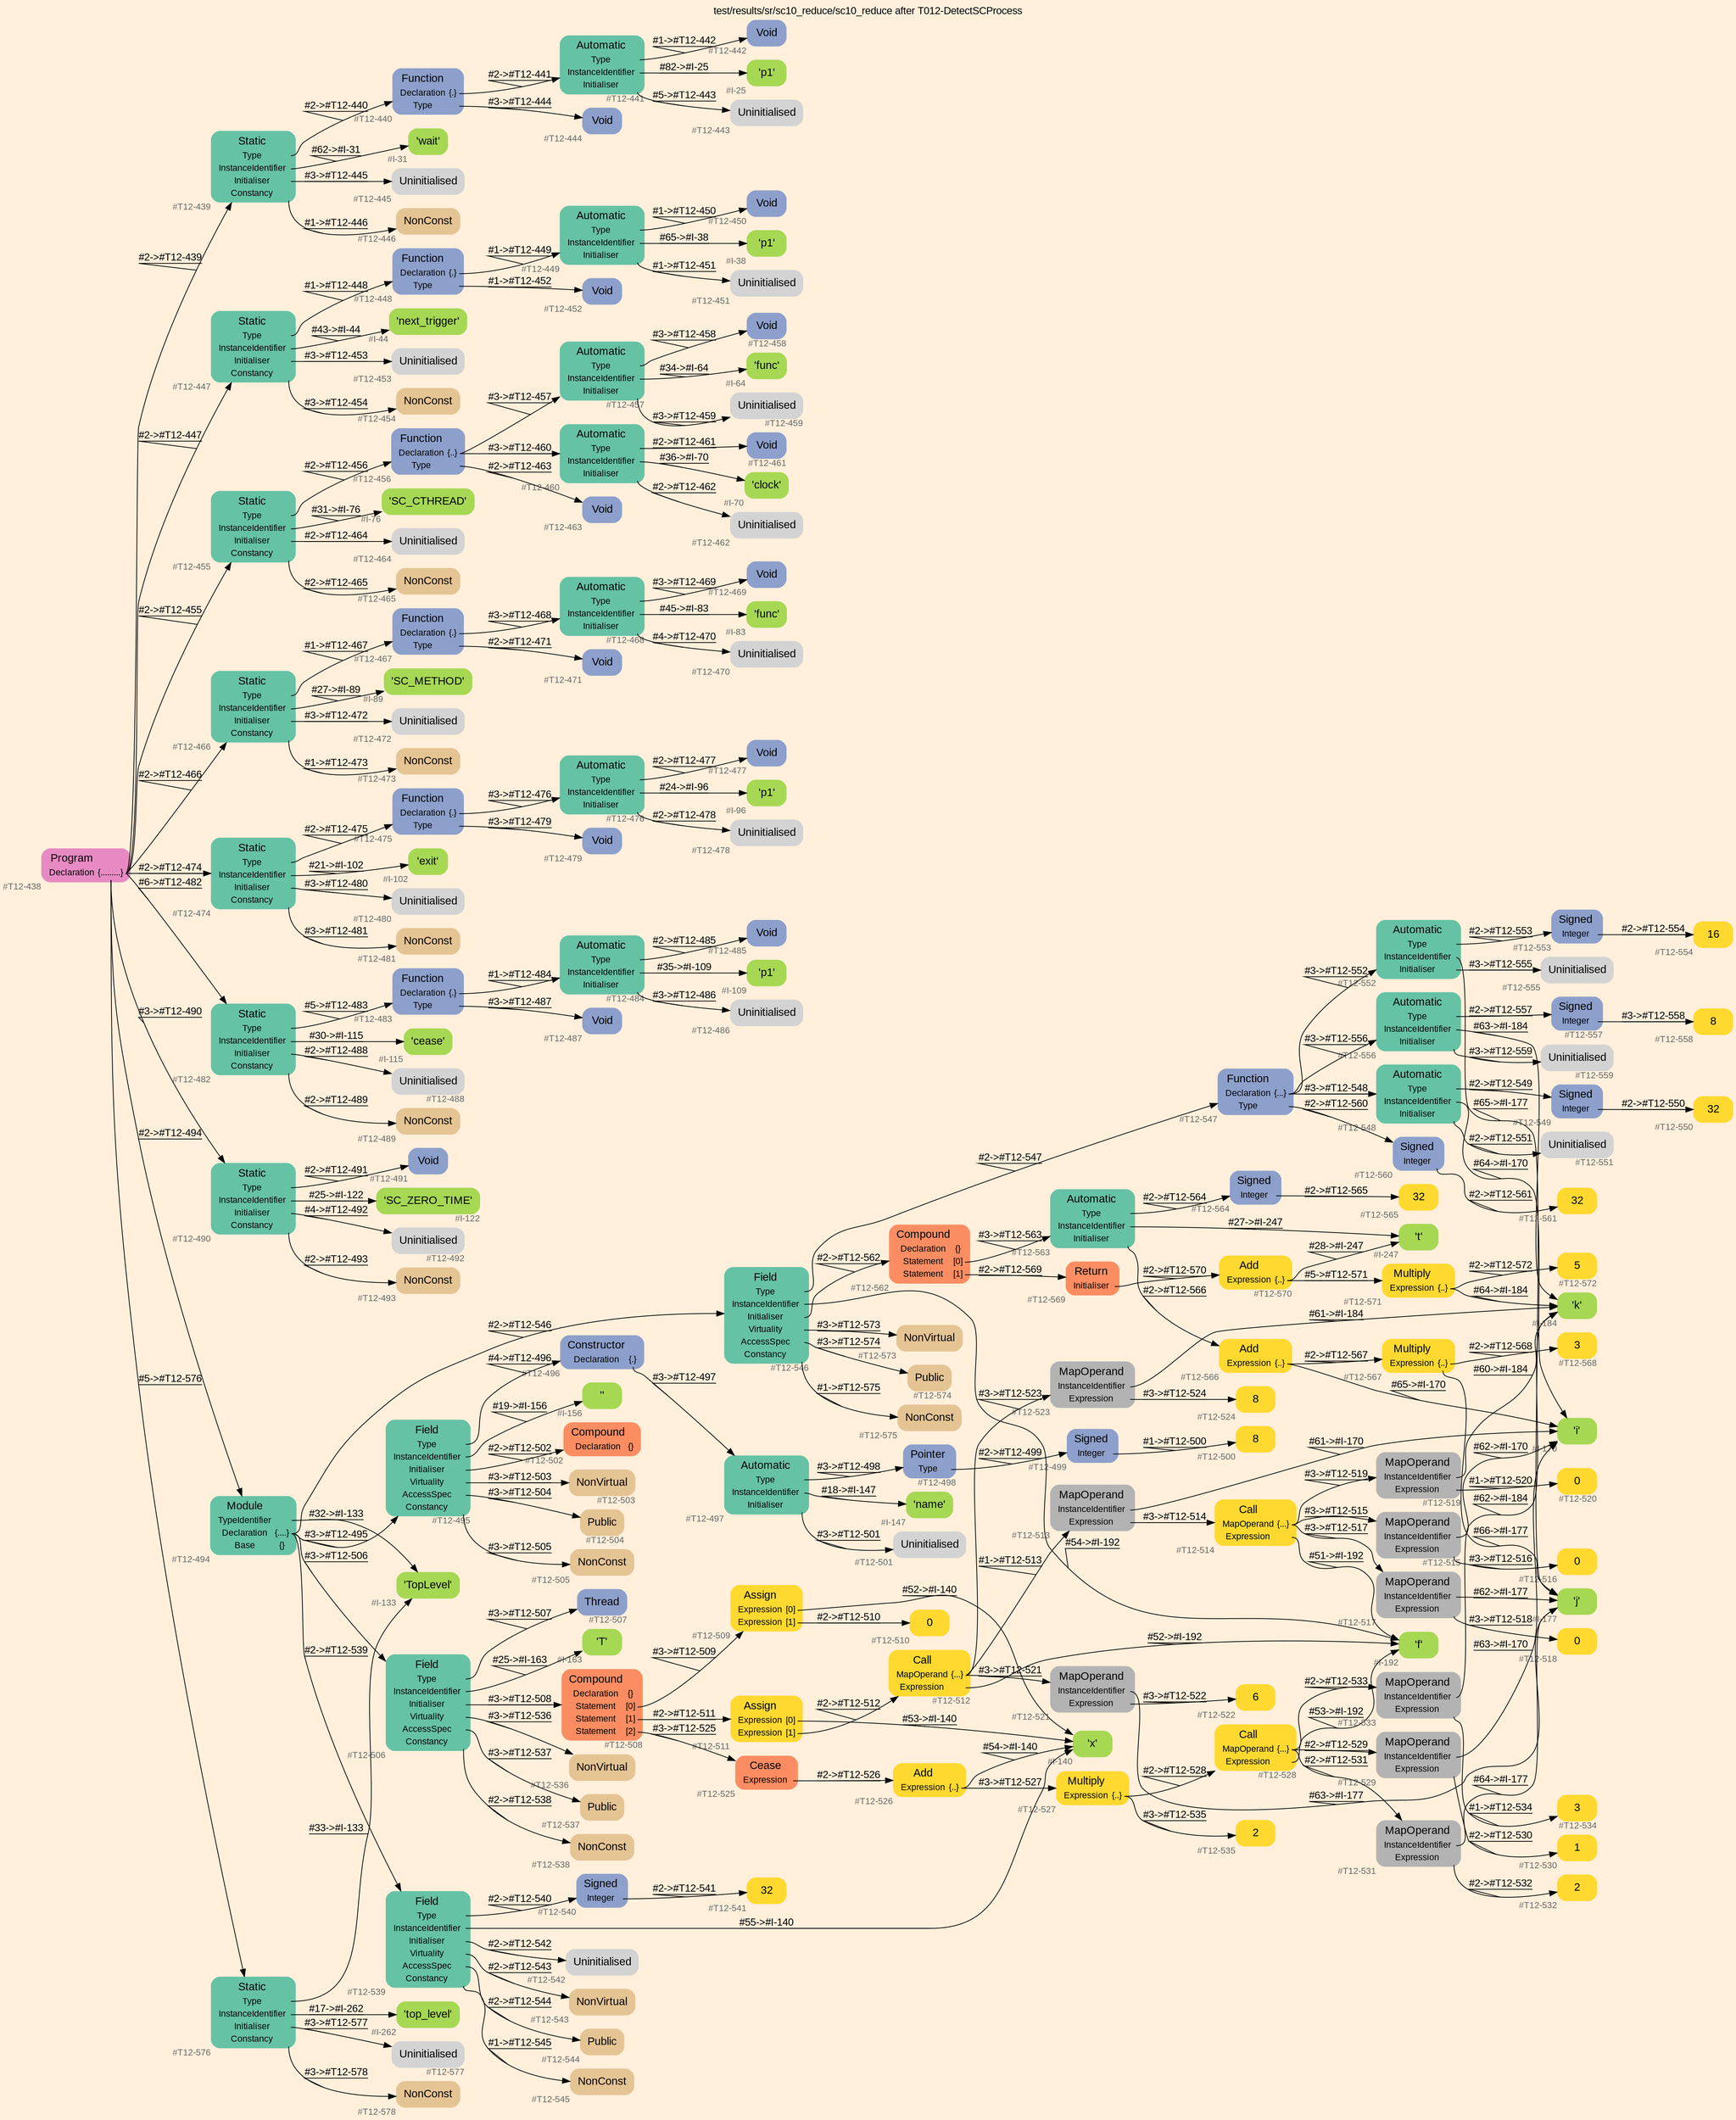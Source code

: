 digraph "test/results/sr/sc10_reduce/sc10_reduce after T012-DetectSCProcess" {
label = "test/results/sr/sc10_reduce/sc10_reduce after T012-DetectSCProcess"
labelloc = t
graph [
    rankdir = "LR"
    ranksep = 0.3
    bgcolor = antiquewhite1
    color = black
    fontcolor = black
    fontname = "Arial"
];
node [
    fontname = "Arial"
];
edge [
    fontname = "Arial"
];

// -------------------- node figure --------------------
// -------- block #T12-438 ----------
"#T12-438" [
    fillcolor = "/set28/4"
    xlabel = "#T12-438"
    fontsize = "12"
    fontcolor = grey40
    shape = "plaintext"
    label = <<TABLE BORDER="0" CELLBORDER="0" CELLSPACING="0">
     <TR><TD><FONT COLOR="black" POINT-SIZE="15">Program</FONT></TD></TR>
     <TR><TD><FONT COLOR="black" POINT-SIZE="12">Declaration</FONT></TD><TD PORT="port0"><FONT COLOR="black" POINT-SIZE="12">{.........}</FONT></TD></TR>
    </TABLE>>
    style = "rounded,filled"
];

// -------- block #T12-439 ----------
"#T12-439" [
    fillcolor = "/set28/1"
    xlabel = "#T12-439"
    fontsize = "12"
    fontcolor = grey40
    shape = "plaintext"
    label = <<TABLE BORDER="0" CELLBORDER="0" CELLSPACING="0">
     <TR><TD><FONT COLOR="black" POINT-SIZE="15">Static</FONT></TD></TR>
     <TR><TD><FONT COLOR="black" POINT-SIZE="12">Type</FONT></TD><TD PORT="port0"></TD></TR>
     <TR><TD><FONT COLOR="black" POINT-SIZE="12">InstanceIdentifier</FONT></TD><TD PORT="port1"></TD></TR>
     <TR><TD><FONT COLOR="black" POINT-SIZE="12">Initialiser</FONT></TD><TD PORT="port2"></TD></TR>
     <TR><TD><FONT COLOR="black" POINT-SIZE="12">Constancy</FONT></TD><TD PORT="port3"></TD></TR>
    </TABLE>>
    style = "rounded,filled"
];

// -------- block #T12-440 ----------
"#T12-440" [
    fillcolor = "/set28/3"
    xlabel = "#T12-440"
    fontsize = "12"
    fontcolor = grey40
    shape = "plaintext"
    label = <<TABLE BORDER="0" CELLBORDER="0" CELLSPACING="0">
     <TR><TD><FONT COLOR="black" POINT-SIZE="15">Function</FONT></TD></TR>
     <TR><TD><FONT COLOR="black" POINT-SIZE="12">Declaration</FONT></TD><TD PORT="port0"><FONT COLOR="black" POINT-SIZE="12">{.}</FONT></TD></TR>
     <TR><TD><FONT COLOR="black" POINT-SIZE="12">Type</FONT></TD><TD PORT="port1"></TD></TR>
    </TABLE>>
    style = "rounded,filled"
];

// -------- block #T12-441 ----------
"#T12-441" [
    fillcolor = "/set28/1"
    xlabel = "#T12-441"
    fontsize = "12"
    fontcolor = grey40
    shape = "plaintext"
    label = <<TABLE BORDER="0" CELLBORDER="0" CELLSPACING="0">
     <TR><TD><FONT COLOR="black" POINT-SIZE="15">Automatic</FONT></TD></TR>
     <TR><TD><FONT COLOR="black" POINT-SIZE="12">Type</FONT></TD><TD PORT="port0"></TD></TR>
     <TR><TD><FONT COLOR="black" POINT-SIZE="12">InstanceIdentifier</FONT></TD><TD PORT="port1"></TD></TR>
     <TR><TD><FONT COLOR="black" POINT-SIZE="12">Initialiser</FONT></TD><TD PORT="port2"></TD></TR>
    </TABLE>>
    style = "rounded,filled"
];

// -------- block #T12-442 ----------
"#T12-442" [
    fillcolor = "/set28/3"
    xlabel = "#T12-442"
    fontsize = "12"
    fontcolor = grey40
    shape = "plaintext"
    label = <<TABLE BORDER="0" CELLBORDER="0" CELLSPACING="0">
     <TR><TD><FONT COLOR="black" POINT-SIZE="15">Void</FONT></TD></TR>
    </TABLE>>
    style = "rounded,filled"
];

// -------- block #I-25 ----------
"#I-25" [
    fillcolor = "/set28/5"
    xlabel = "#I-25"
    fontsize = "12"
    fontcolor = grey40
    shape = "plaintext"
    label = <<TABLE BORDER="0" CELLBORDER="0" CELLSPACING="0">
     <TR><TD><FONT COLOR="black" POINT-SIZE="15">'p1'</FONT></TD></TR>
    </TABLE>>
    style = "rounded,filled"
];

// -------- block #T12-443 ----------
"#T12-443" [
    xlabel = "#T12-443"
    fontsize = "12"
    fontcolor = grey40
    shape = "plaintext"
    label = <<TABLE BORDER="0" CELLBORDER="0" CELLSPACING="0">
     <TR><TD><FONT COLOR="black" POINT-SIZE="15">Uninitialised</FONT></TD></TR>
    </TABLE>>
    style = "rounded,filled"
];

// -------- block #T12-444 ----------
"#T12-444" [
    fillcolor = "/set28/3"
    xlabel = "#T12-444"
    fontsize = "12"
    fontcolor = grey40
    shape = "plaintext"
    label = <<TABLE BORDER="0" CELLBORDER="0" CELLSPACING="0">
     <TR><TD><FONT COLOR="black" POINT-SIZE="15">Void</FONT></TD></TR>
    </TABLE>>
    style = "rounded,filled"
];

// -------- block #I-31 ----------
"#I-31" [
    fillcolor = "/set28/5"
    xlabel = "#I-31"
    fontsize = "12"
    fontcolor = grey40
    shape = "plaintext"
    label = <<TABLE BORDER="0" CELLBORDER="0" CELLSPACING="0">
     <TR><TD><FONT COLOR="black" POINT-SIZE="15">'wait'</FONT></TD></TR>
    </TABLE>>
    style = "rounded,filled"
];

// -------- block #T12-445 ----------
"#T12-445" [
    xlabel = "#T12-445"
    fontsize = "12"
    fontcolor = grey40
    shape = "plaintext"
    label = <<TABLE BORDER="0" CELLBORDER="0" CELLSPACING="0">
     <TR><TD><FONT COLOR="black" POINT-SIZE="15">Uninitialised</FONT></TD></TR>
    </TABLE>>
    style = "rounded,filled"
];

// -------- block #T12-446 ----------
"#T12-446" [
    fillcolor = "/set28/7"
    xlabel = "#T12-446"
    fontsize = "12"
    fontcolor = grey40
    shape = "plaintext"
    label = <<TABLE BORDER="0" CELLBORDER="0" CELLSPACING="0">
     <TR><TD><FONT COLOR="black" POINT-SIZE="15">NonConst</FONT></TD></TR>
    </TABLE>>
    style = "rounded,filled"
];

// -------- block #T12-447 ----------
"#T12-447" [
    fillcolor = "/set28/1"
    xlabel = "#T12-447"
    fontsize = "12"
    fontcolor = grey40
    shape = "plaintext"
    label = <<TABLE BORDER="0" CELLBORDER="0" CELLSPACING="0">
     <TR><TD><FONT COLOR="black" POINT-SIZE="15">Static</FONT></TD></TR>
     <TR><TD><FONT COLOR="black" POINT-SIZE="12">Type</FONT></TD><TD PORT="port0"></TD></TR>
     <TR><TD><FONT COLOR="black" POINT-SIZE="12">InstanceIdentifier</FONT></TD><TD PORT="port1"></TD></TR>
     <TR><TD><FONT COLOR="black" POINT-SIZE="12">Initialiser</FONT></TD><TD PORT="port2"></TD></TR>
     <TR><TD><FONT COLOR="black" POINT-SIZE="12">Constancy</FONT></TD><TD PORT="port3"></TD></TR>
    </TABLE>>
    style = "rounded,filled"
];

// -------- block #T12-448 ----------
"#T12-448" [
    fillcolor = "/set28/3"
    xlabel = "#T12-448"
    fontsize = "12"
    fontcolor = grey40
    shape = "plaintext"
    label = <<TABLE BORDER="0" CELLBORDER="0" CELLSPACING="0">
     <TR><TD><FONT COLOR="black" POINT-SIZE="15">Function</FONT></TD></TR>
     <TR><TD><FONT COLOR="black" POINT-SIZE="12">Declaration</FONT></TD><TD PORT="port0"><FONT COLOR="black" POINT-SIZE="12">{.}</FONT></TD></TR>
     <TR><TD><FONT COLOR="black" POINT-SIZE="12">Type</FONT></TD><TD PORT="port1"></TD></TR>
    </TABLE>>
    style = "rounded,filled"
];

// -------- block #T12-449 ----------
"#T12-449" [
    fillcolor = "/set28/1"
    xlabel = "#T12-449"
    fontsize = "12"
    fontcolor = grey40
    shape = "plaintext"
    label = <<TABLE BORDER="0" CELLBORDER="0" CELLSPACING="0">
     <TR><TD><FONT COLOR="black" POINT-SIZE="15">Automatic</FONT></TD></TR>
     <TR><TD><FONT COLOR="black" POINT-SIZE="12">Type</FONT></TD><TD PORT="port0"></TD></TR>
     <TR><TD><FONT COLOR="black" POINT-SIZE="12">InstanceIdentifier</FONT></TD><TD PORT="port1"></TD></TR>
     <TR><TD><FONT COLOR="black" POINT-SIZE="12">Initialiser</FONT></TD><TD PORT="port2"></TD></TR>
    </TABLE>>
    style = "rounded,filled"
];

// -------- block #T12-450 ----------
"#T12-450" [
    fillcolor = "/set28/3"
    xlabel = "#T12-450"
    fontsize = "12"
    fontcolor = grey40
    shape = "plaintext"
    label = <<TABLE BORDER="0" CELLBORDER="0" CELLSPACING="0">
     <TR><TD><FONT COLOR="black" POINT-SIZE="15">Void</FONT></TD></TR>
    </TABLE>>
    style = "rounded,filled"
];

// -------- block #I-38 ----------
"#I-38" [
    fillcolor = "/set28/5"
    xlabel = "#I-38"
    fontsize = "12"
    fontcolor = grey40
    shape = "plaintext"
    label = <<TABLE BORDER="0" CELLBORDER="0" CELLSPACING="0">
     <TR><TD><FONT COLOR="black" POINT-SIZE="15">'p1'</FONT></TD></TR>
    </TABLE>>
    style = "rounded,filled"
];

// -------- block #T12-451 ----------
"#T12-451" [
    xlabel = "#T12-451"
    fontsize = "12"
    fontcolor = grey40
    shape = "plaintext"
    label = <<TABLE BORDER="0" CELLBORDER="0" CELLSPACING="0">
     <TR><TD><FONT COLOR="black" POINT-SIZE="15">Uninitialised</FONT></TD></TR>
    </TABLE>>
    style = "rounded,filled"
];

// -------- block #T12-452 ----------
"#T12-452" [
    fillcolor = "/set28/3"
    xlabel = "#T12-452"
    fontsize = "12"
    fontcolor = grey40
    shape = "plaintext"
    label = <<TABLE BORDER="0" CELLBORDER="0" CELLSPACING="0">
     <TR><TD><FONT COLOR="black" POINT-SIZE="15">Void</FONT></TD></TR>
    </TABLE>>
    style = "rounded,filled"
];

// -------- block #I-44 ----------
"#I-44" [
    fillcolor = "/set28/5"
    xlabel = "#I-44"
    fontsize = "12"
    fontcolor = grey40
    shape = "plaintext"
    label = <<TABLE BORDER="0" CELLBORDER="0" CELLSPACING="0">
     <TR><TD><FONT COLOR="black" POINT-SIZE="15">'next_trigger'</FONT></TD></TR>
    </TABLE>>
    style = "rounded,filled"
];

// -------- block #T12-453 ----------
"#T12-453" [
    xlabel = "#T12-453"
    fontsize = "12"
    fontcolor = grey40
    shape = "plaintext"
    label = <<TABLE BORDER="0" CELLBORDER="0" CELLSPACING="0">
     <TR><TD><FONT COLOR="black" POINT-SIZE="15">Uninitialised</FONT></TD></TR>
    </TABLE>>
    style = "rounded,filled"
];

// -------- block #T12-454 ----------
"#T12-454" [
    fillcolor = "/set28/7"
    xlabel = "#T12-454"
    fontsize = "12"
    fontcolor = grey40
    shape = "plaintext"
    label = <<TABLE BORDER="0" CELLBORDER="0" CELLSPACING="0">
     <TR><TD><FONT COLOR="black" POINT-SIZE="15">NonConst</FONT></TD></TR>
    </TABLE>>
    style = "rounded,filled"
];

// -------- block #T12-455 ----------
"#T12-455" [
    fillcolor = "/set28/1"
    xlabel = "#T12-455"
    fontsize = "12"
    fontcolor = grey40
    shape = "plaintext"
    label = <<TABLE BORDER="0" CELLBORDER="0" CELLSPACING="0">
     <TR><TD><FONT COLOR="black" POINT-SIZE="15">Static</FONT></TD></TR>
     <TR><TD><FONT COLOR="black" POINT-SIZE="12">Type</FONT></TD><TD PORT="port0"></TD></TR>
     <TR><TD><FONT COLOR="black" POINT-SIZE="12">InstanceIdentifier</FONT></TD><TD PORT="port1"></TD></TR>
     <TR><TD><FONT COLOR="black" POINT-SIZE="12">Initialiser</FONT></TD><TD PORT="port2"></TD></TR>
     <TR><TD><FONT COLOR="black" POINT-SIZE="12">Constancy</FONT></TD><TD PORT="port3"></TD></TR>
    </TABLE>>
    style = "rounded,filled"
];

// -------- block #T12-456 ----------
"#T12-456" [
    fillcolor = "/set28/3"
    xlabel = "#T12-456"
    fontsize = "12"
    fontcolor = grey40
    shape = "plaintext"
    label = <<TABLE BORDER="0" CELLBORDER="0" CELLSPACING="0">
     <TR><TD><FONT COLOR="black" POINT-SIZE="15">Function</FONT></TD></TR>
     <TR><TD><FONT COLOR="black" POINT-SIZE="12">Declaration</FONT></TD><TD PORT="port0"><FONT COLOR="black" POINT-SIZE="12">{..}</FONT></TD></TR>
     <TR><TD><FONT COLOR="black" POINT-SIZE="12">Type</FONT></TD><TD PORT="port1"></TD></TR>
    </TABLE>>
    style = "rounded,filled"
];

// -------- block #T12-457 ----------
"#T12-457" [
    fillcolor = "/set28/1"
    xlabel = "#T12-457"
    fontsize = "12"
    fontcolor = grey40
    shape = "plaintext"
    label = <<TABLE BORDER="0" CELLBORDER="0" CELLSPACING="0">
     <TR><TD><FONT COLOR="black" POINT-SIZE="15">Automatic</FONT></TD></TR>
     <TR><TD><FONT COLOR="black" POINT-SIZE="12">Type</FONT></TD><TD PORT="port0"></TD></TR>
     <TR><TD><FONT COLOR="black" POINT-SIZE="12">InstanceIdentifier</FONT></TD><TD PORT="port1"></TD></TR>
     <TR><TD><FONT COLOR="black" POINT-SIZE="12">Initialiser</FONT></TD><TD PORT="port2"></TD></TR>
    </TABLE>>
    style = "rounded,filled"
];

// -------- block #T12-458 ----------
"#T12-458" [
    fillcolor = "/set28/3"
    xlabel = "#T12-458"
    fontsize = "12"
    fontcolor = grey40
    shape = "plaintext"
    label = <<TABLE BORDER="0" CELLBORDER="0" CELLSPACING="0">
     <TR><TD><FONT COLOR="black" POINT-SIZE="15">Void</FONT></TD></TR>
    </TABLE>>
    style = "rounded,filled"
];

// -------- block #I-64 ----------
"#I-64" [
    fillcolor = "/set28/5"
    xlabel = "#I-64"
    fontsize = "12"
    fontcolor = grey40
    shape = "plaintext"
    label = <<TABLE BORDER="0" CELLBORDER="0" CELLSPACING="0">
     <TR><TD><FONT COLOR="black" POINT-SIZE="15">'func'</FONT></TD></TR>
    </TABLE>>
    style = "rounded,filled"
];

// -------- block #T12-459 ----------
"#T12-459" [
    xlabel = "#T12-459"
    fontsize = "12"
    fontcolor = grey40
    shape = "plaintext"
    label = <<TABLE BORDER="0" CELLBORDER="0" CELLSPACING="0">
     <TR><TD><FONT COLOR="black" POINT-SIZE="15">Uninitialised</FONT></TD></TR>
    </TABLE>>
    style = "rounded,filled"
];

// -------- block #T12-460 ----------
"#T12-460" [
    fillcolor = "/set28/1"
    xlabel = "#T12-460"
    fontsize = "12"
    fontcolor = grey40
    shape = "plaintext"
    label = <<TABLE BORDER="0" CELLBORDER="0" CELLSPACING="0">
     <TR><TD><FONT COLOR="black" POINT-SIZE="15">Automatic</FONT></TD></TR>
     <TR><TD><FONT COLOR="black" POINT-SIZE="12">Type</FONT></TD><TD PORT="port0"></TD></TR>
     <TR><TD><FONT COLOR="black" POINT-SIZE="12">InstanceIdentifier</FONT></TD><TD PORT="port1"></TD></TR>
     <TR><TD><FONT COLOR="black" POINT-SIZE="12">Initialiser</FONT></TD><TD PORT="port2"></TD></TR>
    </TABLE>>
    style = "rounded,filled"
];

// -------- block #T12-461 ----------
"#T12-461" [
    fillcolor = "/set28/3"
    xlabel = "#T12-461"
    fontsize = "12"
    fontcolor = grey40
    shape = "plaintext"
    label = <<TABLE BORDER="0" CELLBORDER="0" CELLSPACING="0">
     <TR><TD><FONT COLOR="black" POINT-SIZE="15">Void</FONT></TD></TR>
    </TABLE>>
    style = "rounded,filled"
];

// -------- block #I-70 ----------
"#I-70" [
    fillcolor = "/set28/5"
    xlabel = "#I-70"
    fontsize = "12"
    fontcolor = grey40
    shape = "plaintext"
    label = <<TABLE BORDER="0" CELLBORDER="0" CELLSPACING="0">
     <TR><TD><FONT COLOR="black" POINT-SIZE="15">'clock'</FONT></TD></TR>
    </TABLE>>
    style = "rounded,filled"
];

// -------- block #T12-462 ----------
"#T12-462" [
    xlabel = "#T12-462"
    fontsize = "12"
    fontcolor = grey40
    shape = "plaintext"
    label = <<TABLE BORDER="0" CELLBORDER="0" CELLSPACING="0">
     <TR><TD><FONT COLOR="black" POINT-SIZE="15">Uninitialised</FONT></TD></TR>
    </TABLE>>
    style = "rounded,filled"
];

// -------- block #T12-463 ----------
"#T12-463" [
    fillcolor = "/set28/3"
    xlabel = "#T12-463"
    fontsize = "12"
    fontcolor = grey40
    shape = "plaintext"
    label = <<TABLE BORDER="0" CELLBORDER="0" CELLSPACING="0">
     <TR><TD><FONT COLOR="black" POINT-SIZE="15">Void</FONT></TD></TR>
    </TABLE>>
    style = "rounded,filled"
];

// -------- block #I-76 ----------
"#I-76" [
    fillcolor = "/set28/5"
    xlabel = "#I-76"
    fontsize = "12"
    fontcolor = grey40
    shape = "plaintext"
    label = <<TABLE BORDER="0" CELLBORDER="0" CELLSPACING="0">
     <TR><TD><FONT COLOR="black" POINT-SIZE="15">'SC_CTHREAD'</FONT></TD></TR>
    </TABLE>>
    style = "rounded,filled"
];

// -------- block #T12-464 ----------
"#T12-464" [
    xlabel = "#T12-464"
    fontsize = "12"
    fontcolor = grey40
    shape = "plaintext"
    label = <<TABLE BORDER="0" CELLBORDER="0" CELLSPACING="0">
     <TR><TD><FONT COLOR="black" POINT-SIZE="15">Uninitialised</FONT></TD></TR>
    </TABLE>>
    style = "rounded,filled"
];

// -------- block #T12-465 ----------
"#T12-465" [
    fillcolor = "/set28/7"
    xlabel = "#T12-465"
    fontsize = "12"
    fontcolor = grey40
    shape = "plaintext"
    label = <<TABLE BORDER="0" CELLBORDER="0" CELLSPACING="0">
     <TR><TD><FONT COLOR="black" POINT-SIZE="15">NonConst</FONT></TD></TR>
    </TABLE>>
    style = "rounded,filled"
];

// -------- block #T12-466 ----------
"#T12-466" [
    fillcolor = "/set28/1"
    xlabel = "#T12-466"
    fontsize = "12"
    fontcolor = grey40
    shape = "plaintext"
    label = <<TABLE BORDER="0" CELLBORDER="0" CELLSPACING="0">
     <TR><TD><FONT COLOR="black" POINT-SIZE="15">Static</FONT></TD></TR>
     <TR><TD><FONT COLOR="black" POINT-SIZE="12">Type</FONT></TD><TD PORT="port0"></TD></TR>
     <TR><TD><FONT COLOR="black" POINT-SIZE="12">InstanceIdentifier</FONT></TD><TD PORT="port1"></TD></TR>
     <TR><TD><FONT COLOR="black" POINT-SIZE="12">Initialiser</FONT></TD><TD PORT="port2"></TD></TR>
     <TR><TD><FONT COLOR="black" POINT-SIZE="12">Constancy</FONT></TD><TD PORT="port3"></TD></TR>
    </TABLE>>
    style = "rounded,filled"
];

// -------- block #T12-467 ----------
"#T12-467" [
    fillcolor = "/set28/3"
    xlabel = "#T12-467"
    fontsize = "12"
    fontcolor = grey40
    shape = "plaintext"
    label = <<TABLE BORDER="0" CELLBORDER="0" CELLSPACING="0">
     <TR><TD><FONT COLOR="black" POINT-SIZE="15">Function</FONT></TD></TR>
     <TR><TD><FONT COLOR="black" POINT-SIZE="12">Declaration</FONT></TD><TD PORT="port0"><FONT COLOR="black" POINT-SIZE="12">{.}</FONT></TD></TR>
     <TR><TD><FONT COLOR="black" POINT-SIZE="12">Type</FONT></TD><TD PORT="port1"></TD></TR>
    </TABLE>>
    style = "rounded,filled"
];

// -------- block #T12-468 ----------
"#T12-468" [
    fillcolor = "/set28/1"
    xlabel = "#T12-468"
    fontsize = "12"
    fontcolor = grey40
    shape = "plaintext"
    label = <<TABLE BORDER="0" CELLBORDER="0" CELLSPACING="0">
     <TR><TD><FONT COLOR="black" POINT-SIZE="15">Automatic</FONT></TD></TR>
     <TR><TD><FONT COLOR="black" POINT-SIZE="12">Type</FONT></TD><TD PORT="port0"></TD></TR>
     <TR><TD><FONT COLOR="black" POINT-SIZE="12">InstanceIdentifier</FONT></TD><TD PORT="port1"></TD></TR>
     <TR><TD><FONT COLOR="black" POINT-SIZE="12">Initialiser</FONT></TD><TD PORT="port2"></TD></TR>
    </TABLE>>
    style = "rounded,filled"
];

// -------- block #T12-469 ----------
"#T12-469" [
    fillcolor = "/set28/3"
    xlabel = "#T12-469"
    fontsize = "12"
    fontcolor = grey40
    shape = "plaintext"
    label = <<TABLE BORDER="0" CELLBORDER="0" CELLSPACING="0">
     <TR><TD><FONT COLOR="black" POINT-SIZE="15">Void</FONT></TD></TR>
    </TABLE>>
    style = "rounded,filled"
];

// -------- block #I-83 ----------
"#I-83" [
    fillcolor = "/set28/5"
    xlabel = "#I-83"
    fontsize = "12"
    fontcolor = grey40
    shape = "plaintext"
    label = <<TABLE BORDER="0" CELLBORDER="0" CELLSPACING="0">
     <TR><TD><FONT COLOR="black" POINT-SIZE="15">'func'</FONT></TD></TR>
    </TABLE>>
    style = "rounded,filled"
];

// -------- block #T12-470 ----------
"#T12-470" [
    xlabel = "#T12-470"
    fontsize = "12"
    fontcolor = grey40
    shape = "plaintext"
    label = <<TABLE BORDER="0" CELLBORDER="0" CELLSPACING="0">
     <TR><TD><FONT COLOR="black" POINT-SIZE="15">Uninitialised</FONT></TD></TR>
    </TABLE>>
    style = "rounded,filled"
];

// -------- block #T12-471 ----------
"#T12-471" [
    fillcolor = "/set28/3"
    xlabel = "#T12-471"
    fontsize = "12"
    fontcolor = grey40
    shape = "plaintext"
    label = <<TABLE BORDER="0" CELLBORDER="0" CELLSPACING="0">
     <TR><TD><FONT COLOR="black" POINT-SIZE="15">Void</FONT></TD></TR>
    </TABLE>>
    style = "rounded,filled"
];

// -------- block #I-89 ----------
"#I-89" [
    fillcolor = "/set28/5"
    xlabel = "#I-89"
    fontsize = "12"
    fontcolor = grey40
    shape = "plaintext"
    label = <<TABLE BORDER="0" CELLBORDER="0" CELLSPACING="0">
     <TR><TD><FONT COLOR="black" POINT-SIZE="15">'SC_METHOD'</FONT></TD></TR>
    </TABLE>>
    style = "rounded,filled"
];

// -------- block #T12-472 ----------
"#T12-472" [
    xlabel = "#T12-472"
    fontsize = "12"
    fontcolor = grey40
    shape = "plaintext"
    label = <<TABLE BORDER="0" CELLBORDER="0" CELLSPACING="0">
     <TR><TD><FONT COLOR="black" POINT-SIZE="15">Uninitialised</FONT></TD></TR>
    </TABLE>>
    style = "rounded,filled"
];

// -------- block #T12-473 ----------
"#T12-473" [
    fillcolor = "/set28/7"
    xlabel = "#T12-473"
    fontsize = "12"
    fontcolor = grey40
    shape = "plaintext"
    label = <<TABLE BORDER="0" CELLBORDER="0" CELLSPACING="0">
     <TR><TD><FONT COLOR="black" POINT-SIZE="15">NonConst</FONT></TD></TR>
    </TABLE>>
    style = "rounded,filled"
];

// -------- block #T12-474 ----------
"#T12-474" [
    fillcolor = "/set28/1"
    xlabel = "#T12-474"
    fontsize = "12"
    fontcolor = grey40
    shape = "plaintext"
    label = <<TABLE BORDER="0" CELLBORDER="0" CELLSPACING="0">
     <TR><TD><FONT COLOR="black" POINT-SIZE="15">Static</FONT></TD></TR>
     <TR><TD><FONT COLOR="black" POINT-SIZE="12">Type</FONT></TD><TD PORT="port0"></TD></TR>
     <TR><TD><FONT COLOR="black" POINT-SIZE="12">InstanceIdentifier</FONT></TD><TD PORT="port1"></TD></TR>
     <TR><TD><FONT COLOR="black" POINT-SIZE="12">Initialiser</FONT></TD><TD PORT="port2"></TD></TR>
     <TR><TD><FONT COLOR="black" POINT-SIZE="12">Constancy</FONT></TD><TD PORT="port3"></TD></TR>
    </TABLE>>
    style = "rounded,filled"
];

// -------- block #T12-475 ----------
"#T12-475" [
    fillcolor = "/set28/3"
    xlabel = "#T12-475"
    fontsize = "12"
    fontcolor = grey40
    shape = "plaintext"
    label = <<TABLE BORDER="0" CELLBORDER="0" CELLSPACING="0">
     <TR><TD><FONT COLOR="black" POINT-SIZE="15">Function</FONT></TD></TR>
     <TR><TD><FONT COLOR="black" POINT-SIZE="12">Declaration</FONT></TD><TD PORT="port0"><FONT COLOR="black" POINT-SIZE="12">{.}</FONT></TD></TR>
     <TR><TD><FONT COLOR="black" POINT-SIZE="12">Type</FONT></TD><TD PORT="port1"></TD></TR>
    </TABLE>>
    style = "rounded,filled"
];

// -------- block #T12-476 ----------
"#T12-476" [
    fillcolor = "/set28/1"
    xlabel = "#T12-476"
    fontsize = "12"
    fontcolor = grey40
    shape = "plaintext"
    label = <<TABLE BORDER="0" CELLBORDER="0" CELLSPACING="0">
     <TR><TD><FONT COLOR="black" POINT-SIZE="15">Automatic</FONT></TD></TR>
     <TR><TD><FONT COLOR="black" POINT-SIZE="12">Type</FONT></TD><TD PORT="port0"></TD></TR>
     <TR><TD><FONT COLOR="black" POINT-SIZE="12">InstanceIdentifier</FONT></TD><TD PORT="port1"></TD></TR>
     <TR><TD><FONT COLOR="black" POINT-SIZE="12">Initialiser</FONT></TD><TD PORT="port2"></TD></TR>
    </TABLE>>
    style = "rounded,filled"
];

// -------- block #T12-477 ----------
"#T12-477" [
    fillcolor = "/set28/3"
    xlabel = "#T12-477"
    fontsize = "12"
    fontcolor = grey40
    shape = "plaintext"
    label = <<TABLE BORDER="0" CELLBORDER="0" CELLSPACING="0">
     <TR><TD><FONT COLOR="black" POINT-SIZE="15">Void</FONT></TD></TR>
    </TABLE>>
    style = "rounded,filled"
];

// -------- block #I-96 ----------
"#I-96" [
    fillcolor = "/set28/5"
    xlabel = "#I-96"
    fontsize = "12"
    fontcolor = grey40
    shape = "plaintext"
    label = <<TABLE BORDER="0" CELLBORDER="0" CELLSPACING="0">
     <TR><TD><FONT COLOR="black" POINT-SIZE="15">'p1'</FONT></TD></TR>
    </TABLE>>
    style = "rounded,filled"
];

// -------- block #T12-478 ----------
"#T12-478" [
    xlabel = "#T12-478"
    fontsize = "12"
    fontcolor = grey40
    shape = "plaintext"
    label = <<TABLE BORDER="0" CELLBORDER="0" CELLSPACING="0">
     <TR><TD><FONT COLOR="black" POINT-SIZE="15">Uninitialised</FONT></TD></TR>
    </TABLE>>
    style = "rounded,filled"
];

// -------- block #T12-479 ----------
"#T12-479" [
    fillcolor = "/set28/3"
    xlabel = "#T12-479"
    fontsize = "12"
    fontcolor = grey40
    shape = "plaintext"
    label = <<TABLE BORDER="0" CELLBORDER="0" CELLSPACING="0">
     <TR><TD><FONT COLOR="black" POINT-SIZE="15">Void</FONT></TD></TR>
    </TABLE>>
    style = "rounded,filled"
];

// -------- block #I-102 ----------
"#I-102" [
    fillcolor = "/set28/5"
    xlabel = "#I-102"
    fontsize = "12"
    fontcolor = grey40
    shape = "plaintext"
    label = <<TABLE BORDER="0" CELLBORDER="0" CELLSPACING="0">
     <TR><TD><FONT COLOR="black" POINT-SIZE="15">'exit'</FONT></TD></TR>
    </TABLE>>
    style = "rounded,filled"
];

// -------- block #T12-480 ----------
"#T12-480" [
    xlabel = "#T12-480"
    fontsize = "12"
    fontcolor = grey40
    shape = "plaintext"
    label = <<TABLE BORDER="0" CELLBORDER="0" CELLSPACING="0">
     <TR><TD><FONT COLOR="black" POINT-SIZE="15">Uninitialised</FONT></TD></TR>
    </TABLE>>
    style = "rounded,filled"
];

// -------- block #T12-481 ----------
"#T12-481" [
    fillcolor = "/set28/7"
    xlabel = "#T12-481"
    fontsize = "12"
    fontcolor = grey40
    shape = "plaintext"
    label = <<TABLE BORDER="0" CELLBORDER="0" CELLSPACING="0">
     <TR><TD><FONT COLOR="black" POINT-SIZE="15">NonConst</FONT></TD></TR>
    </TABLE>>
    style = "rounded,filled"
];

// -------- block #T12-482 ----------
"#T12-482" [
    fillcolor = "/set28/1"
    xlabel = "#T12-482"
    fontsize = "12"
    fontcolor = grey40
    shape = "plaintext"
    label = <<TABLE BORDER="0" CELLBORDER="0" CELLSPACING="0">
     <TR><TD><FONT COLOR="black" POINT-SIZE="15">Static</FONT></TD></TR>
     <TR><TD><FONT COLOR="black" POINT-SIZE="12">Type</FONT></TD><TD PORT="port0"></TD></TR>
     <TR><TD><FONT COLOR="black" POINT-SIZE="12">InstanceIdentifier</FONT></TD><TD PORT="port1"></TD></TR>
     <TR><TD><FONT COLOR="black" POINT-SIZE="12">Initialiser</FONT></TD><TD PORT="port2"></TD></TR>
     <TR><TD><FONT COLOR="black" POINT-SIZE="12">Constancy</FONT></TD><TD PORT="port3"></TD></TR>
    </TABLE>>
    style = "rounded,filled"
];

// -------- block #T12-483 ----------
"#T12-483" [
    fillcolor = "/set28/3"
    xlabel = "#T12-483"
    fontsize = "12"
    fontcolor = grey40
    shape = "plaintext"
    label = <<TABLE BORDER="0" CELLBORDER="0" CELLSPACING="0">
     <TR><TD><FONT COLOR="black" POINT-SIZE="15">Function</FONT></TD></TR>
     <TR><TD><FONT COLOR="black" POINT-SIZE="12">Declaration</FONT></TD><TD PORT="port0"><FONT COLOR="black" POINT-SIZE="12">{.}</FONT></TD></TR>
     <TR><TD><FONT COLOR="black" POINT-SIZE="12">Type</FONT></TD><TD PORT="port1"></TD></TR>
    </TABLE>>
    style = "rounded,filled"
];

// -------- block #T12-484 ----------
"#T12-484" [
    fillcolor = "/set28/1"
    xlabel = "#T12-484"
    fontsize = "12"
    fontcolor = grey40
    shape = "plaintext"
    label = <<TABLE BORDER="0" CELLBORDER="0" CELLSPACING="0">
     <TR><TD><FONT COLOR="black" POINT-SIZE="15">Automatic</FONT></TD></TR>
     <TR><TD><FONT COLOR="black" POINT-SIZE="12">Type</FONT></TD><TD PORT="port0"></TD></TR>
     <TR><TD><FONT COLOR="black" POINT-SIZE="12">InstanceIdentifier</FONT></TD><TD PORT="port1"></TD></TR>
     <TR><TD><FONT COLOR="black" POINT-SIZE="12">Initialiser</FONT></TD><TD PORT="port2"></TD></TR>
    </TABLE>>
    style = "rounded,filled"
];

// -------- block #T12-485 ----------
"#T12-485" [
    fillcolor = "/set28/3"
    xlabel = "#T12-485"
    fontsize = "12"
    fontcolor = grey40
    shape = "plaintext"
    label = <<TABLE BORDER="0" CELLBORDER="0" CELLSPACING="0">
     <TR><TD><FONT COLOR="black" POINT-SIZE="15">Void</FONT></TD></TR>
    </TABLE>>
    style = "rounded,filled"
];

// -------- block #I-109 ----------
"#I-109" [
    fillcolor = "/set28/5"
    xlabel = "#I-109"
    fontsize = "12"
    fontcolor = grey40
    shape = "plaintext"
    label = <<TABLE BORDER="0" CELLBORDER="0" CELLSPACING="0">
     <TR><TD><FONT COLOR="black" POINT-SIZE="15">'p1'</FONT></TD></TR>
    </TABLE>>
    style = "rounded,filled"
];

// -------- block #T12-486 ----------
"#T12-486" [
    xlabel = "#T12-486"
    fontsize = "12"
    fontcolor = grey40
    shape = "plaintext"
    label = <<TABLE BORDER="0" CELLBORDER="0" CELLSPACING="0">
     <TR><TD><FONT COLOR="black" POINT-SIZE="15">Uninitialised</FONT></TD></TR>
    </TABLE>>
    style = "rounded,filled"
];

// -------- block #T12-487 ----------
"#T12-487" [
    fillcolor = "/set28/3"
    xlabel = "#T12-487"
    fontsize = "12"
    fontcolor = grey40
    shape = "plaintext"
    label = <<TABLE BORDER="0" CELLBORDER="0" CELLSPACING="0">
     <TR><TD><FONT COLOR="black" POINT-SIZE="15">Void</FONT></TD></TR>
    </TABLE>>
    style = "rounded,filled"
];

// -------- block #I-115 ----------
"#I-115" [
    fillcolor = "/set28/5"
    xlabel = "#I-115"
    fontsize = "12"
    fontcolor = grey40
    shape = "plaintext"
    label = <<TABLE BORDER="0" CELLBORDER="0" CELLSPACING="0">
     <TR><TD><FONT COLOR="black" POINT-SIZE="15">'cease'</FONT></TD></TR>
    </TABLE>>
    style = "rounded,filled"
];

// -------- block #T12-488 ----------
"#T12-488" [
    xlabel = "#T12-488"
    fontsize = "12"
    fontcolor = grey40
    shape = "plaintext"
    label = <<TABLE BORDER="0" CELLBORDER="0" CELLSPACING="0">
     <TR><TD><FONT COLOR="black" POINT-SIZE="15">Uninitialised</FONT></TD></TR>
    </TABLE>>
    style = "rounded,filled"
];

// -------- block #T12-489 ----------
"#T12-489" [
    fillcolor = "/set28/7"
    xlabel = "#T12-489"
    fontsize = "12"
    fontcolor = grey40
    shape = "plaintext"
    label = <<TABLE BORDER="0" CELLBORDER="0" CELLSPACING="0">
     <TR><TD><FONT COLOR="black" POINT-SIZE="15">NonConst</FONT></TD></TR>
    </TABLE>>
    style = "rounded,filled"
];

// -------- block #T12-490 ----------
"#T12-490" [
    fillcolor = "/set28/1"
    xlabel = "#T12-490"
    fontsize = "12"
    fontcolor = grey40
    shape = "plaintext"
    label = <<TABLE BORDER="0" CELLBORDER="0" CELLSPACING="0">
     <TR><TD><FONT COLOR="black" POINT-SIZE="15">Static</FONT></TD></TR>
     <TR><TD><FONT COLOR="black" POINT-SIZE="12">Type</FONT></TD><TD PORT="port0"></TD></TR>
     <TR><TD><FONT COLOR="black" POINT-SIZE="12">InstanceIdentifier</FONT></TD><TD PORT="port1"></TD></TR>
     <TR><TD><FONT COLOR="black" POINT-SIZE="12">Initialiser</FONT></TD><TD PORT="port2"></TD></TR>
     <TR><TD><FONT COLOR="black" POINT-SIZE="12">Constancy</FONT></TD><TD PORT="port3"></TD></TR>
    </TABLE>>
    style = "rounded,filled"
];

// -------- block #T12-491 ----------
"#T12-491" [
    fillcolor = "/set28/3"
    xlabel = "#T12-491"
    fontsize = "12"
    fontcolor = grey40
    shape = "plaintext"
    label = <<TABLE BORDER="0" CELLBORDER="0" CELLSPACING="0">
     <TR><TD><FONT COLOR="black" POINT-SIZE="15">Void</FONT></TD></TR>
    </TABLE>>
    style = "rounded,filled"
];

// -------- block #I-122 ----------
"#I-122" [
    fillcolor = "/set28/5"
    xlabel = "#I-122"
    fontsize = "12"
    fontcolor = grey40
    shape = "plaintext"
    label = <<TABLE BORDER="0" CELLBORDER="0" CELLSPACING="0">
     <TR><TD><FONT COLOR="black" POINT-SIZE="15">'SC_ZERO_TIME'</FONT></TD></TR>
    </TABLE>>
    style = "rounded,filled"
];

// -------- block #T12-492 ----------
"#T12-492" [
    xlabel = "#T12-492"
    fontsize = "12"
    fontcolor = grey40
    shape = "plaintext"
    label = <<TABLE BORDER="0" CELLBORDER="0" CELLSPACING="0">
     <TR><TD><FONT COLOR="black" POINT-SIZE="15">Uninitialised</FONT></TD></TR>
    </TABLE>>
    style = "rounded,filled"
];

// -------- block #T12-493 ----------
"#T12-493" [
    fillcolor = "/set28/7"
    xlabel = "#T12-493"
    fontsize = "12"
    fontcolor = grey40
    shape = "plaintext"
    label = <<TABLE BORDER="0" CELLBORDER="0" CELLSPACING="0">
     <TR><TD><FONT COLOR="black" POINT-SIZE="15">NonConst</FONT></TD></TR>
    </TABLE>>
    style = "rounded,filled"
];

// -------- block #T12-494 ----------
"#T12-494" [
    fillcolor = "/set28/1"
    xlabel = "#T12-494"
    fontsize = "12"
    fontcolor = grey40
    shape = "plaintext"
    label = <<TABLE BORDER="0" CELLBORDER="0" CELLSPACING="0">
     <TR><TD><FONT COLOR="black" POINT-SIZE="15">Module</FONT></TD></TR>
     <TR><TD><FONT COLOR="black" POINT-SIZE="12">TypeIdentifier</FONT></TD><TD PORT="port0"></TD></TR>
     <TR><TD><FONT COLOR="black" POINT-SIZE="12">Declaration</FONT></TD><TD PORT="port1"><FONT COLOR="black" POINT-SIZE="12">{....}</FONT></TD></TR>
     <TR><TD><FONT COLOR="black" POINT-SIZE="12">Base</FONT></TD><TD PORT="port2"><FONT COLOR="black" POINT-SIZE="12">{}</FONT></TD></TR>
    </TABLE>>
    style = "rounded,filled"
];

// -------- block #I-133 ----------
"#I-133" [
    fillcolor = "/set28/5"
    xlabel = "#I-133"
    fontsize = "12"
    fontcolor = grey40
    shape = "plaintext"
    label = <<TABLE BORDER="0" CELLBORDER="0" CELLSPACING="0">
     <TR><TD><FONT COLOR="black" POINT-SIZE="15">'TopLevel'</FONT></TD></TR>
    </TABLE>>
    style = "rounded,filled"
];

// -------- block #T12-495 ----------
"#T12-495" [
    fillcolor = "/set28/1"
    xlabel = "#T12-495"
    fontsize = "12"
    fontcolor = grey40
    shape = "plaintext"
    label = <<TABLE BORDER="0" CELLBORDER="0" CELLSPACING="0">
     <TR><TD><FONT COLOR="black" POINT-SIZE="15">Field</FONT></TD></TR>
     <TR><TD><FONT COLOR="black" POINT-SIZE="12">Type</FONT></TD><TD PORT="port0"></TD></TR>
     <TR><TD><FONT COLOR="black" POINT-SIZE="12">InstanceIdentifier</FONT></TD><TD PORT="port1"></TD></TR>
     <TR><TD><FONT COLOR="black" POINT-SIZE="12">Initialiser</FONT></TD><TD PORT="port2"></TD></TR>
     <TR><TD><FONT COLOR="black" POINT-SIZE="12">Virtuality</FONT></TD><TD PORT="port3"></TD></TR>
     <TR><TD><FONT COLOR="black" POINT-SIZE="12">AccessSpec</FONT></TD><TD PORT="port4"></TD></TR>
     <TR><TD><FONT COLOR="black" POINT-SIZE="12">Constancy</FONT></TD><TD PORT="port5"></TD></TR>
    </TABLE>>
    style = "rounded,filled"
];

// -------- block #T12-496 ----------
"#T12-496" [
    fillcolor = "/set28/3"
    xlabel = "#T12-496"
    fontsize = "12"
    fontcolor = grey40
    shape = "plaintext"
    label = <<TABLE BORDER="0" CELLBORDER="0" CELLSPACING="0">
     <TR><TD><FONT COLOR="black" POINT-SIZE="15">Constructor</FONT></TD></TR>
     <TR><TD><FONT COLOR="black" POINT-SIZE="12">Declaration</FONT></TD><TD PORT="port0"><FONT COLOR="black" POINT-SIZE="12">{.}</FONT></TD></TR>
    </TABLE>>
    style = "rounded,filled"
];

// -------- block #T12-497 ----------
"#T12-497" [
    fillcolor = "/set28/1"
    xlabel = "#T12-497"
    fontsize = "12"
    fontcolor = grey40
    shape = "plaintext"
    label = <<TABLE BORDER="0" CELLBORDER="0" CELLSPACING="0">
     <TR><TD><FONT COLOR="black" POINT-SIZE="15">Automatic</FONT></TD></TR>
     <TR><TD><FONT COLOR="black" POINT-SIZE="12">Type</FONT></TD><TD PORT="port0"></TD></TR>
     <TR><TD><FONT COLOR="black" POINT-SIZE="12">InstanceIdentifier</FONT></TD><TD PORT="port1"></TD></TR>
     <TR><TD><FONT COLOR="black" POINT-SIZE="12">Initialiser</FONT></TD><TD PORT="port2"></TD></TR>
    </TABLE>>
    style = "rounded,filled"
];

// -------- block #T12-498 ----------
"#T12-498" [
    fillcolor = "/set28/3"
    xlabel = "#T12-498"
    fontsize = "12"
    fontcolor = grey40
    shape = "plaintext"
    label = <<TABLE BORDER="0" CELLBORDER="0" CELLSPACING="0">
     <TR><TD><FONT COLOR="black" POINT-SIZE="15">Pointer</FONT></TD></TR>
     <TR><TD><FONT COLOR="black" POINT-SIZE="12">Type</FONT></TD><TD PORT="port0"></TD></TR>
    </TABLE>>
    style = "rounded,filled"
];

// -------- block #T12-499 ----------
"#T12-499" [
    fillcolor = "/set28/3"
    xlabel = "#T12-499"
    fontsize = "12"
    fontcolor = grey40
    shape = "plaintext"
    label = <<TABLE BORDER="0" CELLBORDER="0" CELLSPACING="0">
     <TR><TD><FONT COLOR="black" POINT-SIZE="15">Signed</FONT></TD></TR>
     <TR><TD><FONT COLOR="black" POINT-SIZE="12">Integer</FONT></TD><TD PORT="port0"></TD></TR>
    </TABLE>>
    style = "rounded,filled"
];

// -------- block #T12-500 ----------
"#T12-500" [
    fillcolor = "/set28/6"
    xlabel = "#T12-500"
    fontsize = "12"
    fontcolor = grey40
    shape = "plaintext"
    label = <<TABLE BORDER="0" CELLBORDER="0" CELLSPACING="0">
     <TR><TD><FONT COLOR="black" POINT-SIZE="15">8</FONT></TD></TR>
    </TABLE>>
    style = "rounded,filled"
];

// -------- block #I-147 ----------
"#I-147" [
    fillcolor = "/set28/5"
    xlabel = "#I-147"
    fontsize = "12"
    fontcolor = grey40
    shape = "plaintext"
    label = <<TABLE BORDER="0" CELLBORDER="0" CELLSPACING="0">
     <TR><TD><FONT COLOR="black" POINT-SIZE="15">'name'</FONT></TD></TR>
    </TABLE>>
    style = "rounded,filled"
];

// -------- block #T12-501 ----------
"#T12-501" [
    xlabel = "#T12-501"
    fontsize = "12"
    fontcolor = grey40
    shape = "plaintext"
    label = <<TABLE BORDER="0" CELLBORDER="0" CELLSPACING="0">
     <TR><TD><FONT COLOR="black" POINT-SIZE="15">Uninitialised</FONT></TD></TR>
    </TABLE>>
    style = "rounded,filled"
];

// -------- block #I-156 ----------
"#I-156" [
    fillcolor = "/set28/5"
    xlabel = "#I-156"
    fontsize = "12"
    fontcolor = grey40
    shape = "plaintext"
    label = <<TABLE BORDER="0" CELLBORDER="0" CELLSPACING="0">
     <TR><TD><FONT COLOR="black" POINT-SIZE="15">''</FONT></TD></TR>
    </TABLE>>
    style = "rounded,filled"
];

// -------- block #T12-502 ----------
"#T12-502" [
    fillcolor = "/set28/2"
    xlabel = "#T12-502"
    fontsize = "12"
    fontcolor = grey40
    shape = "plaintext"
    label = <<TABLE BORDER="0" CELLBORDER="0" CELLSPACING="0">
     <TR><TD><FONT COLOR="black" POINT-SIZE="15">Compound</FONT></TD></TR>
     <TR><TD><FONT COLOR="black" POINT-SIZE="12">Declaration</FONT></TD><TD PORT="port0"><FONT COLOR="black" POINT-SIZE="12">{}</FONT></TD></TR>
    </TABLE>>
    style = "rounded,filled"
];

// -------- block #T12-503 ----------
"#T12-503" [
    fillcolor = "/set28/7"
    xlabel = "#T12-503"
    fontsize = "12"
    fontcolor = grey40
    shape = "plaintext"
    label = <<TABLE BORDER="0" CELLBORDER="0" CELLSPACING="0">
     <TR><TD><FONT COLOR="black" POINT-SIZE="15">NonVirtual</FONT></TD></TR>
    </TABLE>>
    style = "rounded,filled"
];

// -------- block #T12-504 ----------
"#T12-504" [
    fillcolor = "/set28/7"
    xlabel = "#T12-504"
    fontsize = "12"
    fontcolor = grey40
    shape = "plaintext"
    label = <<TABLE BORDER="0" CELLBORDER="0" CELLSPACING="0">
     <TR><TD><FONT COLOR="black" POINT-SIZE="15">Public</FONT></TD></TR>
    </TABLE>>
    style = "rounded,filled"
];

// -------- block #T12-505 ----------
"#T12-505" [
    fillcolor = "/set28/7"
    xlabel = "#T12-505"
    fontsize = "12"
    fontcolor = grey40
    shape = "plaintext"
    label = <<TABLE BORDER="0" CELLBORDER="0" CELLSPACING="0">
     <TR><TD><FONT COLOR="black" POINT-SIZE="15">NonConst</FONT></TD></TR>
    </TABLE>>
    style = "rounded,filled"
];

// -------- block #T12-506 ----------
"#T12-506" [
    fillcolor = "/set28/1"
    xlabel = "#T12-506"
    fontsize = "12"
    fontcolor = grey40
    shape = "plaintext"
    label = <<TABLE BORDER="0" CELLBORDER="0" CELLSPACING="0">
     <TR><TD><FONT COLOR="black" POINT-SIZE="15">Field</FONT></TD></TR>
     <TR><TD><FONT COLOR="black" POINT-SIZE="12">Type</FONT></TD><TD PORT="port0"></TD></TR>
     <TR><TD><FONT COLOR="black" POINT-SIZE="12">InstanceIdentifier</FONT></TD><TD PORT="port1"></TD></TR>
     <TR><TD><FONT COLOR="black" POINT-SIZE="12">Initialiser</FONT></TD><TD PORT="port2"></TD></TR>
     <TR><TD><FONT COLOR="black" POINT-SIZE="12">Virtuality</FONT></TD><TD PORT="port3"></TD></TR>
     <TR><TD><FONT COLOR="black" POINT-SIZE="12">AccessSpec</FONT></TD><TD PORT="port4"></TD></TR>
     <TR><TD><FONT COLOR="black" POINT-SIZE="12">Constancy</FONT></TD><TD PORT="port5"></TD></TR>
    </TABLE>>
    style = "rounded,filled"
];

// -------- block #T12-507 ----------
"#T12-507" [
    fillcolor = "/set28/3"
    xlabel = "#T12-507"
    fontsize = "12"
    fontcolor = grey40
    shape = "plaintext"
    label = <<TABLE BORDER="0" CELLBORDER="0" CELLSPACING="0">
     <TR><TD><FONT COLOR="black" POINT-SIZE="15">Thread</FONT></TD></TR>
    </TABLE>>
    style = "rounded,filled"
];

// -------- block #I-163 ----------
"#I-163" [
    fillcolor = "/set28/5"
    xlabel = "#I-163"
    fontsize = "12"
    fontcolor = grey40
    shape = "plaintext"
    label = <<TABLE BORDER="0" CELLBORDER="0" CELLSPACING="0">
     <TR><TD><FONT COLOR="black" POINT-SIZE="15">'T'</FONT></TD></TR>
    </TABLE>>
    style = "rounded,filled"
];

// -------- block #T12-508 ----------
"#T12-508" [
    fillcolor = "/set28/2"
    xlabel = "#T12-508"
    fontsize = "12"
    fontcolor = grey40
    shape = "plaintext"
    label = <<TABLE BORDER="0" CELLBORDER="0" CELLSPACING="0">
     <TR><TD><FONT COLOR="black" POINT-SIZE="15">Compound</FONT></TD></TR>
     <TR><TD><FONT COLOR="black" POINT-SIZE="12">Declaration</FONT></TD><TD PORT="port0"><FONT COLOR="black" POINT-SIZE="12">{}</FONT></TD></TR>
     <TR><TD><FONT COLOR="black" POINT-SIZE="12">Statement</FONT></TD><TD PORT="port1"><FONT COLOR="black" POINT-SIZE="12">[0]</FONT></TD></TR>
     <TR><TD><FONT COLOR="black" POINT-SIZE="12">Statement</FONT></TD><TD PORT="port2"><FONT COLOR="black" POINT-SIZE="12">[1]</FONT></TD></TR>
     <TR><TD><FONT COLOR="black" POINT-SIZE="12">Statement</FONT></TD><TD PORT="port3"><FONT COLOR="black" POINT-SIZE="12">[2]</FONT></TD></TR>
    </TABLE>>
    style = "rounded,filled"
];

// -------- block #T12-509 ----------
"#T12-509" [
    fillcolor = "/set28/6"
    xlabel = "#T12-509"
    fontsize = "12"
    fontcolor = grey40
    shape = "plaintext"
    label = <<TABLE BORDER="0" CELLBORDER="0" CELLSPACING="0">
     <TR><TD><FONT COLOR="black" POINT-SIZE="15">Assign</FONT></TD></TR>
     <TR><TD><FONT COLOR="black" POINT-SIZE="12">Expression</FONT></TD><TD PORT="port0"><FONT COLOR="black" POINT-SIZE="12">[0]</FONT></TD></TR>
     <TR><TD><FONT COLOR="black" POINT-SIZE="12">Expression</FONT></TD><TD PORT="port1"><FONT COLOR="black" POINT-SIZE="12">[1]</FONT></TD></TR>
    </TABLE>>
    style = "rounded,filled"
];

// -------- block #I-140 ----------
"#I-140" [
    fillcolor = "/set28/5"
    xlabel = "#I-140"
    fontsize = "12"
    fontcolor = grey40
    shape = "plaintext"
    label = <<TABLE BORDER="0" CELLBORDER="0" CELLSPACING="0">
     <TR><TD><FONT COLOR="black" POINT-SIZE="15">'x'</FONT></TD></TR>
    </TABLE>>
    style = "rounded,filled"
];

// -------- block #T12-510 ----------
"#T12-510" [
    fillcolor = "/set28/6"
    xlabel = "#T12-510"
    fontsize = "12"
    fontcolor = grey40
    shape = "plaintext"
    label = <<TABLE BORDER="0" CELLBORDER="0" CELLSPACING="0">
     <TR><TD><FONT COLOR="black" POINT-SIZE="15">0</FONT></TD></TR>
    </TABLE>>
    style = "rounded,filled"
];

// -------- block #T12-511 ----------
"#T12-511" [
    fillcolor = "/set28/6"
    xlabel = "#T12-511"
    fontsize = "12"
    fontcolor = grey40
    shape = "plaintext"
    label = <<TABLE BORDER="0" CELLBORDER="0" CELLSPACING="0">
     <TR><TD><FONT COLOR="black" POINT-SIZE="15">Assign</FONT></TD></TR>
     <TR><TD><FONT COLOR="black" POINT-SIZE="12">Expression</FONT></TD><TD PORT="port0"><FONT COLOR="black" POINT-SIZE="12">[0]</FONT></TD></TR>
     <TR><TD><FONT COLOR="black" POINT-SIZE="12">Expression</FONT></TD><TD PORT="port1"><FONT COLOR="black" POINT-SIZE="12">[1]</FONT></TD></TR>
    </TABLE>>
    style = "rounded,filled"
];

// -------- block #T12-512 ----------
"#T12-512" [
    fillcolor = "/set28/6"
    xlabel = "#T12-512"
    fontsize = "12"
    fontcolor = grey40
    shape = "plaintext"
    label = <<TABLE BORDER="0" CELLBORDER="0" CELLSPACING="0">
     <TR><TD><FONT COLOR="black" POINT-SIZE="15">Call</FONT></TD></TR>
     <TR><TD><FONT COLOR="black" POINT-SIZE="12">MapOperand</FONT></TD><TD PORT="port0"><FONT COLOR="black" POINT-SIZE="12">{...}</FONT></TD></TR>
     <TR><TD><FONT COLOR="black" POINT-SIZE="12">Expression</FONT></TD><TD PORT="port1"></TD></TR>
    </TABLE>>
    style = "rounded,filled"
];

// -------- block #T12-513 ----------
"#T12-513" [
    fillcolor = "/set28/8"
    xlabel = "#T12-513"
    fontsize = "12"
    fontcolor = grey40
    shape = "plaintext"
    label = <<TABLE BORDER="0" CELLBORDER="0" CELLSPACING="0">
     <TR><TD><FONT COLOR="black" POINT-SIZE="15">MapOperand</FONT></TD></TR>
     <TR><TD><FONT COLOR="black" POINT-SIZE="12">InstanceIdentifier</FONT></TD><TD PORT="port0"></TD></TR>
     <TR><TD><FONT COLOR="black" POINT-SIZE="12">Expression</FONT></TD><TD PORT="port1"></TD></TR>
    </TABLE>>
    style = "rounded,filled"
];

// -------- block #I-170 ----------
"#I-170" [
    fillcolor = "/set28/5"
    xlabel = "#I-170"
    fontsize = "12"
    fontcolor = grey40
    shape = "plaintext"
    label = <<TABLE BORDER="0" CELLBORDER="0" CELLSPACING="0">
     <TR><TD><FONT COLOR="black" POINT-SIZE="15">'i'</FONT></TD></TR>
    </TABLE>>
    style = "rounded,filled"
];

// -------- block #T12-514 ----------
"#T12-514" [
    fillcolor = "/set28/6"
    xlabel = "#T12-514"
    fontsize = "12"
    fontcolor = grey40
    shape = "plaintext"
    label = <<TABLE BORDER="0" CELLBORDER="0" CELLSPACING="0">
     <TR><TD><FONT COLOR="black" POINT-SIZE="15">Call</FONT></TD></TR>
     <TR><TD><FONT COLOR="black" POINT-SIZE="12">MapOperand</FONT></TD><TD PORT="port0"><FONT COLOR="black" POINT-SIZE="12">{...}</FONT></TD></TR>
     <TR><TD><FONT COLOR="black" POINT-SIZE="12">Expression</FONT></TD><TD PORT="port1"></TD></TR>
    </TABLE>>
    style = "rounded,filled"
];

// -------- block #T12-515 ----------
"#T12-515" [
    fillcolor = "/set28/8"
    xlabel = "#T12-515"
    fontsize = "12"
    fontcolor = grey40
    shape = "plaintext"
    label = <<TABLE BORDER="0" CELLBORDER="0" CELLSPACING="0">
     <TR><TD><FONT COLOR="black" POINT-SIZE="15">MapOperand</FONT></TD></TR>
     <TR><TD><FONT COLOR="black" POINT-SIZE="12">InstanceIdentifier</FONT></TD><TD PORT="port0"></TD></TR>
     <TR><TD><FONT COLOR="black" POINT-SIZE="12">Expression</FONT></TD><TD PORT="port1"></TD></TR>
    </TABLE>>
    style = "rounded,filled"
];

// -------- block #T12-516 ----------
"#T12-516" [
    fillcolor = "/set28/6"
    xlabel = "#T12-516"
    fontsize = "12"
    fontcolor = grey40
    shape = "plaintext"
    label = <<TABLE BORDER="0" CELLBORDER="0" CELLSPACING="0">
     <TR><TD><FONT COLOR="black" POINT-SIZE="15">0</FONT></TD></TR>
    </TABLE>>
    style = "rounded,filled"
];

// -------- block #T12-517 ----------
"#T12-517" [
    fillcolor = "/set28/8"
    xlabel = "#T12-517"
    fontsize = "12"
    fontcolor = grey40
    shape = "plaintext"
    label = <<TABLE BORDER="0" CELLBORDER="0" CELLSPACING="0">
     <TR><TD><FONT COLOR="black" POINT-SIZE="15">MapOperand</FONT></TD></TR>
     <TR><TD><FONT COLOR="black" POINT-SIZE="12">InstanceIdentifier</FONT></TD><TD PORT="port0"></TD></TR>
     <TR><TD><FONT COLOR="black" POINT-SIZE="12">Expression</FONT></TD><TD PORT="port1"></TD></TR>
    </TABLE>>
    style = "rounded,filled"
];

// -------- block #I-177 ----------
"#I-177" [
    fillcolor = "/set28/5"
    xlabel = "#I-177"
    fontsize = "12"
    fontcolor = grey40
    shape = "plaintext"
    label = <<TABLE BORDER="0" CELLBORDER="0" CELLSPACING="0">
     <TR><TD><FONT COLOR="black" POINT-SIZE="15">'j'</FONT></TD></TR>
    </TABLE>>
    style = "rounded,filled"
];

// -------- block #T12-518 ----------
"#T12-518" [
    fillcolor = "/set28/6"
    xlabel = "#T12-518"
    fontsize = "12"
    fontcolor = grey40
    shape = "plaintext"
    label = <<TABLE BORDER="0" CELLBORDER="0" CELLSPACING="0">
     <TR><TD><FONT COLOR="black" POINT-SIZE="15">0</FONT></TD></TR>
    </TABLE>>
    style = "rounded,filled"
];

// -------- block #T12-519 ----------
"#T12-519" [
    fillcolor = "/set28/8"
    xlabel = "#T12-519"
    fontsize = "12"
    fontcolor = grey40
    shape = "plaintext"
    label = <<TABLE BORDER="0" CELLBORDER="0" CELLSPACING="0">
     <TR><TD><FONT COLOR="black" POINT-SIZE="15">MapOperand</FONT></TD></TR>
     <TR><TD><FONT COLOR="black" POINT-SIZE="12">InstanceIdentifier</FONT></TD><TD PORT="port0"></TD></TR>
     <TR><TD><FONT COLOR="black" POINT-SIZE="12">Expression</FONT></TD><TD PORT="port1"></TD></TR>
    </TABLE>>
    style = "rounded,filled"
];

// -------- block #I-184 ----------
"#I-184" [
    fillcolor = "/set28/5"
    xlabel = "#I-184"
    fontsize = "12"
    fontcolor = grey40
    shape = "plaintext"
    label = <<TABLE BORDER="0" CELLBORDER="0" CELLSPACING="0">
     <TR><TD><FONT COLOR="black" POINT-SIZE="15">'k'</FONT></TD></TR>
    </TABLE>>
    style = "rounded,filled"
];

// -------- block #T12-520 ----------
"#T12-520" [
    fillcolor = "/set28/6"
    xlabel = "#T12-520"
    fontsize = "12"
    fontcolor = grey40
    shape = "plaintext"
    label = <<TABLE BORDER="0" CELLBORDER="0" CELLSPACING="0">
     <TR><TD><FONT COLOR="black" POINT-SIZE="15">0</FONT></TD></TR>
    </TABLE>>
    style = "rounded,filled"
];

// -------- block #I-192 ----------
"#I-192" [
    fillcolor = "/set28/5"
    xlabel = "#I-192"
    fontsize = "12"
    fontcolor = grey40
    shape = "plaintext"
    label = <<TABLE BORDER="0" CELLBORDER="0" CELLSPACING="0">
     <TR><TD><FONT COLOR="black" POINT-SIZE="15">'f'</FONT></TD></TR>
    </TABLE>>
    style = "rounded,filled"
];

// -------- block #T12-521 ----------
"#T12-521" [
    fillcolor = "/set28/8"
    xlabel = "#T12-521"
    fontsize = "12"
    fontcolor = grey40
    shape = "plaintext"
    label = <<TABLE BORDER="0" CELLBORDER="0" CELLSPACING="0">
     <TR><TD><FONT COLOR="black" POINT-SIZE="15">MapOperand</FONT></TD></TR>
     <TR><TD><FONT COLOR="black" POINT-SIZE="12">InstanceIdentifier</FONT></TD><TD PORT="port0"></TD></TR>
     <TR><TD><FONT COLOR="black" POINT-SIZE="12">Expression</FONT></TD><TD PORT="port1"></TD></TR>
    </TABLE>>
    style = "rounded,filled"
];

// -------- block #T12-522 ----------
"#T12-522" [
    fillcolor = "/set28/6"
    xlabel = "#T12-522"
    fontsize = "12"
    fontcolor = grey40
    shape = "plaintext"
    label = <<TABLE BORDER="0" CELLBORDER="0" CELLSPACING="0">
     <TR><TD><FONT COLOR="black" POINT-SIZE="15">6</FONT></TD></TR>
    </TABLE>>
    style = "rounded,filled"
];

// -------- block #T12-523 ----------
"#T12-523" [
    fillcolor = "/set28/8"
    xlabel = "#T12-523"
    fontsize = "12"
    fontcolor = grey40
    shape = "plaintext"
    label = <<TABLE BORDER="0" CELLBORDER="0" CELLSPACING="0">
     <TR><TD><FONT COLOR="black" POINT-SIZE="15">MapOperand</FONT></TD></TR>
     <TR><TD><FONT COLOR="black" POINT-SIZE="12">InstanceIdentifier</FONT></TD><TD PORT="port0"></TD></TR>
     <TR><TD><FONT COLOR="black" POINT-SIZE="12">Expression</FONT></TD><TD PORT="port1"></TD></TR>
    </TABLE>>
    style = "rounded,filled"
];

// -------- block #T12-524 ----------
"#T12-524" [
    fillcolor = "/set28/6"
    xlabel = "#T12-524"
    fontsize = "12"
    fontcolor = grey40
    shape = "plaintext"
    label = <<TABLE BORDER="0" CELLBORDER="0" CELLSPACING="0">
     <TR><TD><FONT COLOR="black" POINT-SIZE="15">8</FONT></TD></TR>
    </TABLE>>
    style = "rounded,filled"
];

// -------- block #T12-525 ----------
"#T12-525" [
    fillcolor = "/set28/2"
    xlabel = "#T12-525"
    fontsize = "12"
    fontcolor = grey40
    shape = "plaintext"
    label = <<TABLE BORDER="0" CELLBORDER="0" CELLSPACING="0">
     <TR><TD><FONT COLOR="black" POINT-SIZE="15">Cease</FONT></TD></TR>
     <TR><TD><FONT COLOR="black" POINT-SIZE="12">Expression</FONT></TD><TD PORT="port0"></TD></TR>
    </TABLE>>
    style = "rounded,filled"
];

// -------- block #T12-526 ----------
"#T12-526" [
    fillcolor = "/set28/6"
    xlabel = "#T12-526"
    fontsize = "12"
    fontcolor = grey40
    shape = "plaintext"
    label = <<TABLE BORDER="0" CELLBORDER="0" CELLSPACING="0">
     <TR><TD><FONT COLOR="black" POINT-SIZE="15">Add</FONT></TD></TR>
     <TR><TD><FONT COLOR="black" POINT-SIZE="12">Expression</FONT></TD><TD PORT="port0"><FONT COLOR="black" POINT-SIZE="12">{..}</FONT></TD></TR>
    </TABLE>>
    style = "rounded,filled"
];

// -------- block #T12-527 ----------
"#T12-527" [
    fillcolor = "/set28/6"
    xlabel = "#T12-527"
    fontsize = "12"
    fontcolor = grey40
    shape = "plaintext"
    label = <<TABLE BORDER="0" CELLBORDER="0" CELLSPACING="0">
     <TR><TD><FONT COLOR="black" POINT-SIZE="15">Multiply</FONT></TD></TR>
     <TR><TD><FONT COLOR="black" POINT-SIZE="12">Expression</FONT></TD><TD PORT="port0"><FONT COLOR="black" POINT-SIZE="12">{..}</FONT></TD></TR>
    </TABLE>>
    style = "rounded,filled"
];

// -------- block #T12-528 ----------
"#T12-528" [
    fillcolor = "/set28/6"
    xlabel = "#T12-528"
    fontsize = "12"
    fontcolor = grey40
    shape = "plaintext"
    label = <<TABLE BORDER="0" CELLBORDER="0" CELLSPACING="0">
     <TR><TD><FONT COLOR="black" POINT-SIZE="15">Call</FONT></TD></TR>
     <TR><TD><FONT COLOR="black" POINT-SIZE="12">MapOperand</FONT></TD><TD PORT="port0"><FONT COLOR="black" POINT-SIZE="12">{...}</FONT></TD></TR>
     <TR><TD><FONT COLOR="black" POINT-SIZE="12">Expression</FONT></TD><TD PORT="port1"></TD></TR>
    </TABLE>>
    style = "rounded,filled"
];

// -------- block #T12-529 ----------
"#T12-529" [
    fillcolor = "/set28/8"
    xlabel = "#T12-529"
    fontsize = "12"
    fontcolor = grey40
    shape = "plaintext"
    label = <<TABLE BORDER="0" CELLBORDER="0" CELLSPACING="0">
     <TR><TD><FONT COLOR="black" POINT-SIZE="15">MapOperand</FONT></TD></TR>
     <TR><TD><FONT COLOR="black" POINT-SIZE="12">InstanceIdentifier</FONT></TD><TD PORT="port0"></TD></TR>
     <TR><TD><FONT COLOR="black" POINT-SIZE="12">Expression</FONT></TD><TD PORT="port1"></TD></TR>
    </TABLE>>
    style = "rounded,filled"
];

// -------- block #T12-530 ----------
"#T12-530" [
    fillcolor = "/set28/6"
    xlabel = "#T12-530"
    fontsize = "12"
    fontcolor = grey40
    shape = "plaintext"
    label = <<TABLE BORDER="0" CELLBORDER="0" CELLSPACING="0">
     <TR><TD><FONT COLOR="black" POINT-SIZE="15">1</FONT></TD></TR>
    </TABLE>>
    style = "rounded,filled"
];

// -------- block #T12-531 ----------
"#T12-531" [
    fillcolor = "/set28/8"
    xlabel = "#T12-531"
    fontsize = "12"
    fontcolor = grey40
    shape = "plaintext"
    label = <<TABLE BORDER="0" CELLBORDER="0" CELLSPACING="0">
     <TR><TD><FONT COLOR="black" POINT-SIZE="15">MapOperand</FONT></TD></TR>
     <TR><TD><FONT COLOR="black" POINT-SIZE="12">InstanceIdentifier</FONT></TD><TD PORT="port0"></TD></TR>
     <TR><TD><FONT COLOR="black" POINT-SIZE="12">Expression</FONT></TD><TD PORT="port1"></TD></TR>
    </TABLE>>
    style = "rounded,filled"
];

// -------- block #T12-532 ----------
"#T12-532" [
    fillcolor = "/set28/6"
    xlabel = "#T12-532"
    fontsize = "12"
    fontcolor = grey40
    shape = "plaintext"
    label = <<TABLE BORDER="0" CELLBORDER="0" CELLSPACING="0">
     <TR><TD><FONT COLOR="black" POINT-SIZE="15">2</FONT></TD></TR>
    </TABLE>>
    style = "rounded,filled"
];

// -------- block #T12-533 ----------
"#T12-533" [
    fillcolor = "/set28/8"
    xlabel = "#T12-533"
    fontsize = "12"
    fontcolor = grey40
    shape = "plaintext"
    label = <<TABLE BORDER="0" CELLBORDER="0" CELLSPACING="0">
     <TR><TD><FONT COLOR="black" POINT-SIZE="15">MapOperand</FONT></TD></TR>
     <TR><TD><FONT COLOR="black" POINT-SIZE="12">InstanceIdentifier</FONT></TD><TD PORT="port0"></TD></TR>
     <TR><TD><FONT COLOR="black" POINT-SIZE="12">Expression</FONT></TD><TD PORT="port1"></TD></TR>
    </TABLE>>
    style = "rounded,filled"
];

// -------- block #T12-534 ----------
"#T12-534" [
    fillcolor = "/set28/6"
    xlabel = "#T12-534"
    fontsize = "12"
    fontcolor = grey40
    shape = "plaintext"
    label = <<TABLE BORDER="0" CELLBORDER="0" CELLSPACING="0">
     <TR><TD><FONT COLOR="black" POINT-SIZE="15">3</FONT></TD></TR>
    </TABLE>>
    style = "rounded,filled"
];

// -------- block #T12-535 ----------
"#T12-535" [
    fillcolor = "/set28/6"
    xlabel = "#T12-535"
    fontsize = "12"
    fontcolor = grey40
    shape = "plaintext"
    label = <<TABLE BORDER="0" CELLBORDER="0" CELLSPACING="0">
     <TR><TD><FONT COLOR="black" POINT-SIZE="15">2</FONT></TD></TR>
    </TABLE>>
    style = "rounded,filled"
];

// -------- block #T12-536 ----------
"#T12-536" [
    fillcolor = "/set28/7"
    xlabel = "#T12-536"
    fontsize = "12"
    fontcolor = grey40
    shape = "plaintext"
    label = <<TABLE BORDER="0" CELLBORDER="0" CELLSPACING="0">
     <TR><TD><FONT COLOR="black" POINT-SIZE="15">NonVirtual</FONT></TD></TR>
    </TABLE>>
    style = "rounded,filled"
];

// -------- block #T12-537 ----------
"#T12-537" [
    fillcolor = "/set28/7"
    xlabel = "#T12-537"
    fontsize = "12"
    fontcolor = grey40
    shape = "plaintext"
    label = <<TABLE BORDER="0" CELLBORDER="0" CELLSPACING="0">
     <TR><TD><FONT COLOR="black" POINT-SIZE="15">Public</FONT></TD></TR>
    </TABLE>>
    style = "rounded,filled"
];

// -------- block #T12-538 ----------
"#T12-538" [
    fillcolor = "/set28/7"
    xlabel = "#T12-538"
    fontsize = "12"
    fontcolor = grey40
    shape = "plaintext"
    label = <<TABLE BORDER="0" CELLBORDER="0" CELLSPACING="0">
     <TR><TD><FONT COLOR="black" POINT-SIZE="15">NonConst</FONT></TD></TR>
    </TABLE>>
    style = "rounded,filled"
];

// -------- block #T12-539 ----------
"#T12-539" [
    fillcolor = "/set28/1"
    xlabel = "#T12-539"
    fontsize = "12"
    fontcolor = grey40
    shape = "plaintext"
    label = <<TABLE BORDER="0" CELLBORDER="0" CELLSPACING="0">
     <TR><TD><FONT COLOR="black" POINT-SIZE="15">Field</FONT></TD></TR>
     <TR><TD><FONT COLOR="black" POINT-SIZE="12">Type</FONT></TD><TD PORT="port0"></TD></TR>
     <TR><TD><FONT COLOR="black" POINT-SIZE="12">InstanceIdentifier</FONT></TD><TD PORT="port1"></TD></TR>
     <TR><TD><FONT COLOR="black" POINT-SIZE="12">Initialiser</FONT></TD><TD PORT="port2"></TD></TR>
     <TR><TD><FONT COLOR="black" POINT-SIZE="12">Virtuality</FONT></TD><TD PORT="port3"></TD></TR>
     <TR><TD><FONT COLOR="black" POINT-SIZE="12">AccessSpec</FONT></TD><TD PORT="port4"></TD></TR>
     <TR><TD><FONT COLOR="black" POINT-SIZE="12">Constancy</FONT></TD><TD PORT="port5"></TD></TR>
    </TABLE>>
    style = "rounded,filled"
];

// -------- block #T12-540 ----------
"#T12-540" [
    fillcolor = "/set28/3"
    xlabel = "#T12-540"
    fontsize = "12"
    fontcolor = grey40
    shape = "plaintext"
    label = <<TABLE BORDER="0" CELLBORDER="0" CELLSPACING="0">
     <TR><TD><FONT COLOR="black" POINT-SIZE="15">Signed</FONT></TD></TR>
     <TR><TD><FONT COLOR="black" POINT-SIZE="12">Integer</FONT></TD><TD PORT="port0"></TD></TR>
    </TABLE>>
    style = "rounded,filled"
];

// -------- block #T12-541 ----------
"#T12-541" [
    fillcolor = "/set28/6"
    xlabel = "#T12-541"
    fontsize = "12"
    fontcolor = grey40
    shape = "plaintext"
    label = <<TABLE BORDER="0" CELLBORDER="0" CELLSPACING="0">
     <TR><TD><FONT COLOR="black" POINT-SIZE="15">32</FONT></TD></TR>
    </TABLE>>
    style = "rounded,filled"
];

// -------- block #T12-542 ----------
"#T12-542" [
    xlabel = "#T12-542"
    fontsize = "12"
    fontcolor = grey40
    shape = "plaintext"
    label = <<TABLE BORDER="0" CELLBORDER="0" CELLSPACING="0">
     <TR><TD><FONT COLOR="black" POINT-SIZE="15">Uninitialised</FONT></TD></TR>
    </TABLE>>
    style = "rounded,filled"
];

// -------- block #T12-543 ----------
"#T12-543" [
    fillcolor = "/set28/7"
    xlabel = "#T12-543"
    fontsize = "12"
    fontcolor = grey40
    shape = "plaintext"
    label = <<TABLE BORDER="0" CELLBORDER="0" CELLSPACING="0">
     <TR><TD><FONT COLOR="black" POINT-SIZE="15">NonVirtual</FONT></TD></TR>
    </TABLE>>
    style = "rounded,filled"
];

// -------- block #T12-544 ----------
"#T12-544" [
    fillcolor = "/set28/7"
    xlabel = "#T12-544"
    fontsize = "12"
    fontcolor = grey40
    shape = "plaintext"
    label = <<TABLE BORDER="0" CELLBORDER="0" CELLSPACING="0">
     <TR><TD><FONT COLOR="black" POINT-SIZE="15">Public</FONT></TD></TR>
    </TABLE>>
    style = "rounded,filled"
];

// -------- block #T12-545 ----------
"#T12-545" [
    fillcolor = "/set28/7"
    xlabel = "#T12-545"
    fontsize = "12"
    fontcolor = grey40
    shape = "plaintext"
    label = <<TABLE BORDER="0" CELLBORDER="0" CELLSPACING="0">
     <TR><TD><FONT COLOR="black" POINT-SIZE="15">NonConst</FONT></TD></TR>
    </TABLE>>
    style = "rounded,filled"
];

// -------- block #T12-546 ----------
"#T12-546" [
    fillcolor = "/set28/1"
    xlabel = "#T12-546"
    fontsize = "12"
    fontcolor = grey40
    shape = "plaintext"
    label = <<TABLE BORDER="0" CELLBORDER="0" CELLSPACING="0">
     <TR><TD><FONT COLOR="black" POINT-SIZE="15">Field</FONT></TD></TR>
     <TR><TD><FONT COLOR="black" POINT-SIZE="12">Type</FONT></TD><TD PORT="port0"></TD></TR>
     <TR><TD><FONT COLOR="black" POINT-SIZE="12">InstanceIdentifier</FONT></TD><TD PORT="port1"></TD></TR>
     <TR><TD><FONT COLOR="black" POINT-SIZE="12">Initialiser</FONT></TD><TD PORT="port2"></TD></TR>
     <TR><TD><FONT COLOR="black" POINT-SIZE="12">Virtuality</FONT></TD><TD PORT="port3"></TD></TR>
     <TR><TD><FONT COLOR="black" POINT-SIZE="12">AccessSpec</FONT></TD><TD PORT="port4"></TD></TR>
     <TR><TD><FONT COLOR="black" POINT-SIZE="12">Constancy</FONT></TD><TD PORT="port5"></TD></TR>
    </TABLE>>
    style = "rounded,filled"
];

// -------- block #T12-547 ----------
"#T12-547" [
    fillcolor = "/set28/3"
    xlabel = "#T12-547"
    fontsize = "12"
    fontcolor = grey40
    shape = "plaintext"
    label = <<TABLE BORDER="0" CELLBORDER="0" CELLSPACING="0">
     <TR><TD><FONT COLOR="black" POINT-SIZE="15">Function</FONT></TD></TR>
     <TR><TD><FONT COLOR="black" POINT-SIZE="12">Declaration</FONT></TD><TD PORT="port0"><FONT COLOR="black" POINT-SIZE="12">{...}</FONT></TD></TR>
     <TR><TD><FONT COLOR="black" POINT-SIZE="12">Type</FONT></TD><TD PORT="port1"></TD></TR>
    </TABLE>>
    style = "rounded,filled"
];

// -------- block #T12-548 ----------
"#T12-548" [
    fillcolor = "/set28/1"
    xlabel = "#T12-548"
    fontsize = "12"
    fontcolor = grey40
    shape = "plaintext"
    label = <<TABLE BORDER="0" CELLBORDER="0" CELLSPACING="0">
     <TR><TD><FONT COLOR="black" POINT-SIZE="15">Automatic</FONT></TD></TR>
     <TR><TD><FONT COLOR="black" POINT-SIZE="12">Type</FONT></TD><TD PORT="port0"></TD></TR>
     <TR><TD><FONT COLOR="black" POINT-SIZE="12">InstanceIdentifier</FONT></TD><TD PORT="port1"></TD></TR>
     <TR><TD><FONT COLOR="black" POINT-SIZE="12">Initialiser</FONT></TD><TD PORT="port2"></TD></TR>
    </TABLE>>
    style = "rounded,filled"
];

// -------- block #T12-549 ----------
"#T12-549" [
    fillcolor = "/set28/3"
    xlabel = "#T12-549"
    fontsize = "12"
    fontcolor = grey40
    shape = "plaintext"
    label = <<TABLE BORDER="0" CELLBORDER="0" CELLSPACING="0">
     <TR><TD><FONT COLOR="black" POINT-SIZE="15">Signed</FONT></TD></TR>
     <TR><TD><FONT COLOR="black" POINT-SIZE="12">Integer</FONT></TD><TD PORT="port0"></TD></TR>
    </TABLE>>
    style = "rounded,filled"
];

// -------- block #T12-550 ----------
"#T12-550" [
    fillcolor = "/set28/6"
    xlabel = "#T12-550"
    fontsize = "12"
    fontcolor = grey40
    shape = "plaintext"
    label = <<TABLE BORDER="0" CELLBORDER="0" CELLSPACING="0">
     <TR><TD><FONT COLOR="black" POINT-SIZE="15">32</FONT></TD></TR>
    </TABLE>>
    style = "rounded,filled"
];

// -------- block #T12-551 ----------
"#T12-551" [
    xlabel = "#T12-551"
    fontsize = "12"
    fontcolor = grey40
    shape = "plaintext"
    label = <<TABLE BORDER="0" CELLBORDER="0" CELLSPACING="0">
     <TR><TD><FONT COLOR="black" POINT-SIZE="15">Uninitialised</FONT></TD></TR>
    </TABLE>>
    style = "rounded,filled"
];

// -------- block #T12-552 ----------
"#T12-552" [
    fillcolor = "/set28/1"
    xlabel = "#T12-552"
    fontsize = "12"
    fontcolor = grey40
    shape = "plaintext"
    label = <<TABLE BORDER="0" CELLBORDER="0" CELLSPACING="0">
     <TR><TD><FONT COLOR="black" POINT-SIZE="15">Automatic</FONT></TD></TR>
     <TR><TD><FONT COLOR="black" POINT-SIZE="12">Type</FONT></TD><TD PORT="port0"></TD></TR>
     <TR><TD><FONT COLOR="black" POINT-SIZE="12">InstanceIdentifier</FONT></TD><TD PORT="port1"></TD></TR>
     <TR><TD><FONT COLOR="black" POINT-SIZE="12">Initialiser</FONT></TD><TD PORT="port2"></TD></TR>
    </TABLE>>
    style = "rounded,filled"
];

// -------- block #T12-553 ----------
"#T12-553" [
    fillcolor = "/set28/3"
    xlabel = "#T12-553"
    fontsize = "12"
    fontcolor = grey40
    shape = "plaintext"
    label = <<TABLE BORDER="0" CELLBORDER="0" CELLSPACING="0">
     <TR><TD><FONT COLOR="black" POINT-SIZE="15">Signed</FONT></TD></TR>
     <TR><TD><FONT COLOR="black" POINT-SIZE="12">Integer</FONT></TD><TD PORT="port0"></TD></TR>
    </TABLE>>
    style = "rounded,filled"
];

// -------- block #T12-554 ----------
"#T12-554" [
    fillcolor = "/set28/6"
    xlabel = "#T12-554"
    fontsize = "12"
    fontcolor = grey40
    shape = "plaintext"
    label = <<TABLE BORDER="0" CELLBORDER="0" CELLSPACING="0">
     <TR><TD><FONT COLOR="black" POINT-SIZE="15">16</FONT></TD></TR>
    </TABLE>>
    style = "rounded,filled"
];

// -------- block #T12-555 ----------
"#T12-555" [
    xlabel = "#T12-555"
    fontsize = "12"
    fontcolor = grey40
    shape = "plaintext"
    label = <<TABLE BORDER="0" CELLBORDER="0" CELLSPACING="0">
     <TR><TD><FONT COLOR="black" POINT-SIZE="15">Uninitialised</FONT></TD></TR>
    </TABLE>>
    style = "rounded,filled"
];

// -------- block #T12-556 ----------
"#T12-556" [
    fillcolor = "/set28/1"
    xlabel = "#T12-556"
    fontsize = "12"
    fontcolor = grey40
    shape = "plaintext"
    label = <<TABLE BORDER="0" CELLBORDER="0" CELLSPACING="0">
     <TR><TD><FONT COLOR="black" POINT-SIZE="15">Automatic</FONT></TD></TR>
     <TR><TD><FONT COLOR="black" POINT-SIZE="12">Type</FONT></TD><TD PORT="port0"></TD></TR>
     <TR><TD><FONT COLOR="black" POINT-SIZE="12">InstanceIdentifier</FONT></TD><TD PORT="port1"></TD></TR>
     <TR><TD><FONT COLOR="black" POINT-SIZE="12">Initialiser</FONT></TD><TD PORT="port2"></TD></TR>
    </TABLE>>
    style = "rounded,filled"
];

// -------- block #T12-557 ----------
"#T12-557" [
    fillcolor = "/set28/3"
    xlabel = "#T12-557"
    fontsize = "12"
    fontcolor = grey40
    shape = "plaintext"
    label = <<TABLE BORDER="0" CELLBORDER="0" CELLSPACING="0">
     <TR><TD><FONT COLOR="black" POINT-SIZE="15">Signed</FONT></TD></TR>
     <TR><TD><FONT COLOR="black" POINT-SIZE="12">Integer</FONT></TD><TD PORT="port0"></TD></TR>
    </TABLE>>
    style = "rounded,filled"
];

// -------- block #T12-558 ----------
"#T12-558" [
    fillcolor = "/set28/6"
    xlabel = "#T12-558"
    fontsize = "12"
    fontcolor = grey40
    shape = "plaintext"
    label = <<TABLE BORDER="0" CELLBORDER="0" CELLSPACING="0">
     <TR><TD><FONT COLOR="black" POINT-SIZE="15">8</FONT></TD></TR>
    </TABLE>>
    style = "rounded,filled"
];

// -------- block #T12-559 ----------
"#T12-559" [
    xlabel = "#T12-559"
    fontsize = "12"
    fontcolor = grey40
    shape = "plaintext"
    label = <<TABLE BORDER="0" CELLBORDER="0" CELLSPACING="0">
     <TR><TD><FONT COLOR="black" POINT-SIZE="15">Uninitialised</FONT></TD></TR>
    </TABLE>>
    style = "rounded,filled"
];

// -------- block #T12-560 ----------
"#T12-560" [
    fillcolor = "/set28/3"
    xlabel = "#T12-560"
    fontsize = "12"
    fontcolor = grey40
    shape = "plaintext"
    label = <<TABLE BORDER="0" CELLBORDER="0" CELLSPACING="0">
     <TR><TD><FONT COLOR="black" POINT-SIZE="15">Signed</FONT></TD></TR>
     <TR><TD><FONT COLOR="black" POINT-SIZE="12">Integer</FONT></TD><TD PORT="port0"></TD></TR>
    </TABLE>>
    style = "rounded,filled"
];

// -------- block #T12-561 ----------
"#T12-561" [
    fillcolor = "/set28/6"
    xlabel = "#T12-561"
    fontsize = "12"
    fontcolor = grey40
    shape = "plaintext"
    label = <<TABLE BORDER="0" CELLBORDER="0" CELLSPACING="0">
     <TR><TD><FONT COLOR="black" POINT-SIZE="15">32</FONT></TD></TR>
    </TABLE>>
    style = "rounded,filled"
];

// -------- block #T12-562 ----------
"#T12-562" [
    fillcolor = "/set28/2"
    xlabel = "#T12-562"
    fontsize = "12"
    fontcolor = grey40
    shape = "plaintext"
    label = <<TABLE BORDER="0" CELLBORDER="0" CELLSPACING="0">
     <TR><TD><FONT COLOR="black" POINT-SIZE="15">Compound</FONT></TD></TR>
     <TR><TD><FONT COLOR="black" POINT-SIZE="12">Declaration</FONT></TD><TD PORT="port0"><FONT COLOR="black" POINT-SIZE="12">{}</FONT></TD></TR>
     <TR><TD><FONT COLOR="black" POINT-SIZE="12">Statement</FONT></TD><TD PORT="port1"><FONT COLOR="black" POINT-SIZE="12">[0]</FONT></TD></TR>
     <TR><TD><FONT COLOR="black" POINT-SIZE="12">Statement</FONT></TD><TD PORT="port2"><FONT COLOR="black" POINT-SIZE="12">[1]</FONT></TD></TR>
    </TABLE>>
    style = "rounded,filled"
];

// -------- block #T12-563 ----------
"#T12-563" [
    fillcolor = "/set28/1"
    xlabel = "#T12-563"
    fontsize = "12"
    fontcolor = grey40
    shape = "plaintext"
    label = <<TABLE BORDER="0" CELLBORDER="0" CELLSPACING="0">
     <TR><TD><FONT COLOR="black" POINT-SIZE="15">Automatic</FONT></TD></TR>
     <TR><TD><FONT COLOR="black" POINT-SIZE="12">Type</FONT></TD><TD PORT="port0"></TD></TR>
     <TR><TD><FONT COLOR="black" POINT-SIZE="12">InstanceIdentifier</FONT></TD><TD PORT="port1"></TD></TR>
     <TR><TD><FONT COLOR="black" POINT-SIZE="12">Initialiser</FONT></TD><TD PORT="port2"></TD></TR>
    </TABLE>>
    style = "rounded,filled"
];

// -------- block #T12-564 ----------
"#T12-564" [
    fillcolor = "/set28/3"
    xlabel = "#T12-564"
    fontsize = "12"
    fontcolor = grey40
    shape = "plaintext"
    label = <<TABLE BORDER="0" CELLBORDER="0" CELLSPACING="0">
     <TR><TD><FONT COLOR="black" POINT-SIZE="15">Signed</FONT></TD></TR>
     <TR><TD><FONT COLOR="black" POINT-SIZE="12">Integer</FONT></TD><TD PORT="port0"></TD></TR>
    </TABLE>>
    style = "rounded,filled"
];

// -------- block #T12-565 ----------
"#T12-565" [
    fillcolor = "/set28/6"
    xlabel = "#T12-565"
    fontsize = "12"
    fontcolor = grey40
    shape = "plaintext"
    label = <<TABLE BORDER="0" CELLBORDER="0" CELLSPACING="0">
     <TR><TD><FONT COLOR="black" POINT-SIZE="15">32</FONT></TD></TR>
    </TABLE>>
    style = "rounded,filled"
];

// -------- block #I-247 ----------
"#I-247" [
    fillcolor = "/set28/5"
    xlabel = "#I-247"
    fontsize = "12"
    fontcolor = grey40
    shape = "plaintext"
    label = <<TABLE BORDER="0" CELLBORDER="0" CELLSPACING="0">
     <TR><TD><FONT COLOR="black" POINT-SIZE="15">'t'</FONT></TD></TR>
    </TABLE>>
    style = "rounded,filled"
];

// -------- block #T12-566 ----------
"#T12-566" [
    fillcolor = "/set28/6"
    xlabel = "#T12-566"
    fontsize = "12"
    fontcolor = grey40
    shape = "plaintext"
    label = <<TABLE BORDER="0" CELLBORDER="0" CELLSPACING="0">
     <TR><TD><FONT COLOR="black" POINT-SIZE="15">Add</FONT></TD></TR>
     <TR><TD><FONT COLOR="black" POINT-SIZE="12">Expression</FONT></TD><TD PORT="port0"><FONT COLOR="black" POINT-SIZE="12">{..}</FONT></TD></TR>
    </TABLE>>
    style = "rounded,filled"
];

// -------- block #T12-567 ----------
"#T12-567" [
    fillcolor = "/set28/6"
    xlabel = "#T12-567"
    fontsize = "12"
    fontcolor = grey40
    shape = "plaintext"
    label = <<TABLE BORDER="0" CELLBORDER="0" CELLSPACING="0">
     <TR><TD><FONT COLOR="black" POINT-SIZE="15">Multiply</FONT></TD></TR>
     <TR><TD><FONT COLOR="black" POINT-SIZE="12">Expression</FONT></TD><TD PORT="port0"><FONT COLOR="black" POINT-SIZE="12">{..}</FONT></TD></TR>
    </TABLE>>
    style = "rounded,filled"
];

// -------- block #T12-568 ----------
"#T12-568" [
    fillcolor = "/set28/6"
    xlabel = "#T12-568"
    fontsize = "12"
    fontcolor = grey40
    shape = "plaintext"
    label = <<TABLE BORDER="0" CELLBORDER="0" CELLSPACING="0">
     <TR><TD><FONT COLOR="black" POINT-SIZE="15">3</FONT></TD></TR>
    </TABLE>>
    style = "rounded,filled"
];

// -------- block #T12-569 ----------
"#T12-569" [
    fillcolor = "/set28/2"
    xlabel = "#T12-569"
    fontsize = "12"
    fontcolor = grey40
    shape = "plaintext"
    label = <<TABLE BORDER="0" CELLBORDER="0" CELLSPACING="0">
     <TR><TD><FONT COLOR="black" POINT-SIZE="15">Return</FONT></TD></TR>
     <TR><TD><FONT COLOR="black" POINT-SIZE="12">Initialiser</FONT></TD><TD PORT="port0"></TD></TR>
    </TABLE>>
    style = "rounded,filled"
];

// -------- block #T12-570 ----------
"#T12-570" [
    fillcolor = "/set28/6"
    xlabel = "#T12-570"
    fontsize = "12"
    fontcolor = grey40
    shape = "plaintext"
    label = <<TABLE BORDER="0" CELLBORDER="0" CELLSPACING="0">
     <TR><TD><FONT COLOR="black" POINT-SIZE="15">Add</FONT></TD></TR>
     <TR><TD><FONT COLOR="black" POINT-SIZE="12">Expression</FONT></TD><TD PORT="port0"><FONT COLOR="black" POINT-SIZE="12">{..}</FONT></TD></TR>
    </TABLE>>
    style = "rounded,filled"
];

// -------- block #T12-571 ----------
"#T12-571" [
    fillcolor = "/set28/6"
    xlabel = "#T12-571"
    fontsize = "12"
    fontcolor = grey40
    shape = "plaintext"
    label = <<TABLE BORDER="0" CELLBORDER="0" CELLSPACING="0">
     <TR><TD><FONT COLOR="black" POINT-SIZE="15">Multiply</FONT></TD></TR>
     <TR><TD><FONT COLOR="black" POINT-SIZE="12">Expression</FONT></TD><TD PORT="port0"><FONT COLOR="black" POINT-SIZE="12">{..}</FONT></TD></TR>
    </TABLE>>
    style = "rounded,filled"
];

// -------- block #T12-572 ----------
"#T12-572" [
    fillcolor = "/set28/6"
    xlabel = "#T12-572"
    fontsize = "12"
    fontcolor = grey40
    shape = "plaintext"
    label = <<TABLE BORDER="0" CELLBORDER="0" CELLSPACING="0">
     <TR><TD><FONT COLOR="black" POINT-SIZE="15">5</FONT></TD></TR>
    </TABLE>>
    style = "rounded,filled"
];

// -------- block #T12-573 ----------
"#T12-573" [
    fillcolor = "/set28/7"
    xlabel = "#T12-573"
    fontsize = "12"
    fontcolor = grey40
    shape = "plaintext"
    label = <<TABLE BORDER="0" CELLBORDER="0" CELLSPACING="0">
     <TR><TD><FONT COLOR="black" POINT-SIZE="15">NonVirtual</FONT></TD></TR>
    </TABLE>>
    style = "rounded,filled"
];

// -------- block #T12-574 ----------
"#T12-574" [
    fillcolor = "/set28/7"
    xlabel = "#T12-574"
    fontsize = "12"
    fontcolor = grey40
    shape = "plaintext"
    label = <<TABLE BORDER="0" CELLBORDER="0" CELLSPACING="0">
     <TR><TD><FONT COLOR="black" POINT-SIZE="15">Public</FONT></TD></TR>
    </TABLE>>
    style = "rounded,filled"
];

// -------- block #T12-575 ----------
"#T12-575" [
    fillcolor = "/set28/7"
    xlabel = "#T12-575"
    fontsize = "12"
    fontcolor = grey40
    shape = "plaintext"
    label = <<TABLE BORDER="0" CELLBORDER="0" CELLSPACING="0">
     <TR><TD><FONT COLOR="black" POINT-SIZE="15">NonConst</FONT></TD></TR>
    </TABLE>>
    style = "rounded,filled"
];

// -------- block #T12-576 ----------
"#T12-576" [
    fillcolor = "/set28/1"
    xlabel = "#T12-576"
    fontsize = "12"
    fontcolor = grey40
    shape = "plaintext"
    label = <<TABLE BORDER="0" CELLBORDER="0" CELLSPACING="0">
     <TR><TD><FONT COLOR="black" POINT-SIZE="15">Static</FONT></TD></TR>
     <TR><TD><FONT COLOR="black" POINT-SIZE="12">Type</FONT></TD><TD PORT="port0"></TD></TR>
     <TR><TD><FONT COLOR="black" POINT-SIZE="12">InstanceIdentifier</FONT></TD><TD PORT="port1"></TD></TR>
     <TR><TD><FONT COLOR="black" POINT-SIZE="12">Initialiser</FONT></TD><TD PORT="port2"></TD></TR>
     <TR><TD><FONT COLOR="black" POINT-SIZE="12">Constancy</FONT></TD><TD PORT="port3"></TD></TR>
    </TABLE>>
    style = "rounded,filled"
];

// -------- block #I-262 ----------
"#I-262" [
    fillcolor = "/set28/5"
    xlabel = "#I-262"
    fontsize = "12"
    fontcolor = grey40
    shape = "plaintext"
    label = <<TABLE BORDER="0" CELLBORDER="0" CELLSPACING="0">
     <TR><TD><FONT COLOR="black" POINT-SIZE="15">'top_level'</FONT></TD></TR>
    </TABLE>>
    style = "rounded,filled"
];

// -------- block #T12-577 ----------
"#T12-577" [
    xlabel = "#T12-577"
    fontsize = "12"
    fontcolor = grey40
    shape = "plaintext"
    label = <<TABLE BORDER="0" CELLBORDER="0" CELLSPACING="0">
     <TR><TD><FONT COLOR="black" POINT-SIZE="15">Uninitialised</FONT></TD></TR>
    </TABLE>>
    style = "rounded,filled"
];

// -------- block #T12-578 ----------
"#T12-578" [
    fillcolor = "/set28/7"
    xlabel = "#T12-578"
    fontsize = "12"
    fontcolor = grey40
    shape = "plaintext"
    label = <<TABLE BORDER="0" CELLBORDER="0" CELLSPACING="0">
     <TR><TD><FONT COLOR="black" POINT-SIZE="15">NonConst</FONT></TD></TR>
    </TABLE>>
    style = "rounded,filled"
];

"#T12-438":port0 -> "#T12-439" [
    label = "#2-&gt;#T12-439"
    decorate = true
    color = black
    fontcolor = black
];

"#T12-438":port0 -> "#T12-447" [
    label = "#2-&gt;#T12-447"
    decorate = true
    color = black
    fontcolor = black
];

"#T12-438":port0 -> "#T12-455" [
    label = "#2-&gt;#T12-455"
    decorate = true
    color = black
    fontcolor = black
];

"#T12-438":port0 -> "#T12-466" [
    label = "#2-&gt;#T12-466"
    decorate = true
    color = black
    fontcolor = black
];

"#T12-438":port0 -> "#T12-474" [
    label = "#2-&gt;#T12-474"
    decorate = true
    color = black
    fontcolor = black
];

"#T12-438":port0 -> "#T12-482" [
    label = "#6-&gt;#T12-482"
    decorate = true
    color = black
    fontcolor = black
];

"#T12-438":port0 -> "#T12-490" [
    label = "#3-&gt;#T12-490"
    decorate = true
    color = black
    fontcolor = black
];

"#T12-438":port0 -> "#T12-494" [
    label = "#2-&gt;#T12-494"
    decorate = true
    color = black
    fontcolor = black
];

"#T12-438":port0 -> "#T12-576" [
    label = "#5-&gt;#T12-576"
    decorate = true
    color = black
    fontcolor = black
];

"#T12-439":port0 -> "#T12-440" [
    label = "#2-&gt;#T12-440"
    decorate = true
    color = black
    fontcolor = black
];

"#T12-439":port1 -> "#I-31" [
    label = "#62-&gt;#I-31"
    decorate = true
    color = black
    fontcolor = black
];

"#T12-439":port2 -> "#T12-445" [
    label = "#3-&gt;#T12-445"
    decorate = true
    color = black
    fontcolor = black
];

"#T12-439":port3 -> "#T12-446" [
    label = "#1-&gt;#T12-446"
    decorate = true
    color = black
    fontcolor = black
];

"#T12-440":port0 -> "#T12-441" [
    label = "#2-&gt;#T12-441"
    decorate = true
    color = black
    fontcolor = black
];

"#T12-440":port1 -> "#T12-444" [
    label = "#3-&gt;#T12-444"
    decorate = true
    color = black
    fontcolor = black
];

"#T12-441":port0 -> "#T12-442" [
    label = "#1-&gt;#T12-442"
    decorate = true
    color = black
    fontcolor = black
];

"#T12-441":port1 -> "#I-25" [
    label = "#82-&gt;#I-25"
    decorate = true
    color = black
    fontcolor = black
];

"#T12-441":port2 -> "#T12-443" [
    label = "#5-&gt;#T12-443"
    decorate = true
    color = black
    fontcolor = black
];

"#T12-447":port0 -> "#T12-448" [
    label = "#1-&gt;#T12-448"
    decorate = true
    color = black
    fontcolor = black
];

"#T12-447":port1 -> "#I-44" [
    label = "#43-&gt;#I-44"
    decorate = true
    color = black
    fontcolor = black
];

"#T12-447":port2 -> "#T12-453" [
    label = "#3-&gt;#T12-453"
    decorate = true
    color = black
    fontcolor = black
];

"#T12-447":port3 -> "#T12-454" [
    label = "#3-&gt;#T12-454"
    decorate = true
    color = black
    fontcolor = black
];

"#T12-448":port0 -> "#T12-449" [
    label = "#1-&gt;#T12-449"
    decorate = true
    color = black
    fontcolor = black
];

"#T12-448":port1 -> "#T12-452" [
    label = "#1-&gt;#T12-452"
    decorate = true
    color = black
    fontcolor = black
];

"#T12-449":port0 -> "#T12-450" [
    label = "#1-&gt;#T12-450"
    decorate = true
    color = black
    fontcolor = black
];

"#T12-449":port1 -> "#I-38" [
    label = "#65-&gt;#I-38"
    decorate = true
    color = black
    fontcolor = black
];

"#T12-449":port2 -> "#T12-451" [
    label = "#1-&gt;#T12-451"
    decorate = true
    color = black
    fontcolor = black
];

"#T12-455":port0 -> "#T12-456" [
    label = "#2-&gt;#T12-456"
    decorate = true
    color = black
    fontcolor = black
];

"#T12-455":port1 -> "#I-76" [
    label = "#31-&gt;#I-76"
    decorate = true
    color = black
    fontcolor = black
];

"#T12-455":port2 -> "#T12-464" [
    label = "#2-&gt;#T12-464"
    decorate = true
    color = black
    fontcolor = black
];

"#T12-455":port3 -> "#T12-465" [
    label = "#2-&gt;#T12-465"
    decorate = true
    color = black
    fontcolor = black
];

"#T12-456":port0 -> "#T12-457" [
    label = "#3-&gt;#T12-457"
    decorate = true
    color = black
    fontcolor = black
];

"#T12-456":port0 -> "#T12-460" [
    label = "#3-&gt;#T12-460"
    decorate = true
    color = black
    fontcolor = black
];

"#T12-456":port1 -> "#T12-463" [
    label = "#2-&gt;#T12-463"
    decorate = true
    color = black
    fontcolor = black
];

"#T12-457":port0 -> "#T12-458" [
    label = "#3-&gt;#T12-458"
    decorate = true
    color = black
    fontcolor = black
];

"#T12-457":port1 -> "#I-64" [
    label = "#34-&gt;#I-64"
    decorate = true
    color = black
    fontcolor = black
];

"#T12-457":port2 -> "#T12-459" [
    label = "#3-&gt;#T12-459"
    decorate = true
    color = black
    fontcolor = black
];

"#T12-460":port0 -> "#T12-461" [
    label = "#2-&gt;#T12-461"
    decorate = true
    color = black
    fontcolor = black
];

"#T12-460":port1 -> "#I-70" [
    label = "#36-&gt;#I-70"
    decorate = true
    color = black
    fontcolor = black
];

"#T12-460":port2 -> "#T12-462" [
    label = "#2-&gt;#T12-462"
    decorate = true
    color = black
    fontcolor = black
];

"#T12-466":port0 -> "#T12-467" [
    label = "#1-&gt;#T12-467"
    decorate = true
    color = black
    fontcolor = black
];

"#T12-466":port1 -> "#I-89" [
    label = "#27-&gt;#I-89"
    decorate = true
    color = black
    fontcolor = black
];

"#T12-466":port2 -> "#T12-472" [
    label = "#3-&gt;#T12-472"
    decorate = true
    color = black
    fontcolor = black
];

"#T12-466":port3 -> "#T12-473" [
    label = "#1-&gt;#T12-473"
    decorate = true
    color = black
    fontcolor = black
];

"#T12-467":port0 -> "#T12-468" [
    label = "#3-&gt;#T12-468"
    decorate = true
    color = black
    fontcolor = black
];

"#T12-467":port1 -> "#T12-471" [
    label = "#2-&gt;#T12-471"
    decorate = true
    color = black
    fontcolor = black
];

"#T12-468":port0 -> "#T12-469" [
    label = "#3-&gt;#T12-469"
    decorate = true
    color = black
    fontcolor = black
];

"#T12-468":port1 -> "#I-83" [
    label = "#45-&gt;#I-83"
    decorate = true
    color = black
    fontcolor = black
];

"#T12-468":port2 -> "#T12-470" [
    label = "#4-&gt;#T12-470"
    decorate = true
    color = black
    fontcolor = black
];

"#T12-474":port0 -> "#T12-475" [
    label = "#2-&gt;#T12-475"
    decorate = true
    color = black
    fontcolor = black
];

"#T12-474":port1 -> "#I-102" [
    label = "#21-&gt;#I-102"
    decorate = true
    color = black
    fontcolor = black
];

"#T12-474":port2 -> "#T12-480" [
    label = "#3-&gt;#T12-480"
    decorate = true
    color = black
    fontcolor = black
];

"#T12-474":port3 -> "#T12-481" [
    label = "#3-&gt;#T12-481"
    decorate = true
    color = black
    fontcolor = black
];

"#T12-475":port0 -> "#T12-476" [
    label = "#3-&gt;#T12-476"
    decorate = true
    color = black
    fontcolor = black
];

"#T12-475":port1 -> "#T12-479" [
    label = "#3-&gt;#T12-479"
    decorate = true
    color = black
    fontcolor = black
];

"#T12-476":port0 -> "#T12-477" [
    label = "#2-&gt;#T12-477"
    decorate = true
    color = black
    fontcolor = black
];

"#T12-476":port1 -> "#I-96" [
    label = "#24-&gt;#I-96"
    decorate = true
    color = black
    fontcolor = black
];

"#T12-476":port2 -> "#T12-478" [
    label = "#2-&gt;#T12-478"
    decorate = true
    color = black
    fontcolor = black
];

"#T12-482":port0 -> "#T12-483" [
    label = "#5-&gt;#T12-483"
    decorate = true
    color = black
    fontcolor = black
];

"#T12-482":port1 -> "#I-115" [
    label = "#30-&gt;#I-115"
    decorate = true
    color = black
    fontcolor = black
];

"#T12-482":port2 -> "#T12-488" [
    label = "#2-&gt;#T12-488"
    decorate = true
    color = black
    fontcolor = black
];

"#T12-482":port3 -> "#T12-489" [
    label = "#2-&gt;#T12-489"
    decorate = true
    color = black
    fontcolor = black
];

"#T12-483":port0 -> "#T12-484" [
    label = "#1-&gt;#T12-484"
    decorate = true
    color = black
    fontcolor = black
];

"#T12-483":port1 -> "#T12-487" [
    label = "#3-&gt;#T12-487"
    decorate = true
    color = black
    fontcolor = black
];

"#T12-484":port0 -> "#T12-485" [
    label = "#2-&gt;#T12-485"
    decorate = true
    color = black
    fontcolor = black
];

"#T12-484":port1 -> "#I-109" [
    label = "#35-&gt;#I-109"
    decorate = true
    color = black
    fontcolor = black
];

"#T12-484":port2 -> "#T12-486" [
    label = "#3-&gt;#T12-486"
    decorate = true
    color = black
    fontcolor = black
];

"#T12-490":port0 -> "#T12-491" [
    label = "#2-&gt;#T12-491"
    decorate = true
    color = black
    fontcolor = black
];

"#T12-490":port1 -> "#I-122" [
    label = "#25-&gt;#I-122"
    decorate = true
    color = black
    fontcolor = black
];

"#T12-490":port2 -> "#T12-492" [
    label = "#4-&gt;#T12-492"
    decorate = true
    color = black
    fontcolor = black
];

"#T12-490":port3 -> "#T12-493" [
    label = "#2-&gt;#T12-493"
    decorate = true
    color = black
    fontcolor = black
];

"#T12-494":port0 -> "#I-133" [
    label = "#32-&gt;#I-133"
    decorate = true
    color = black
    fontcolor = black
];

"#T12-494":port1 -> "#T12-495" [
    label = "#3-&gt;#T12-495"
    decorate = true
    color = black
    fontcolor = black
];

"#T12-494":port1 -> "#T12-506" [
    label = "#3-&gt;#T12-506"
    decorate = true
    color = black
    fontcolor = black
];

"#T12-494":port1 -> "#T12-539" [
    label = "#2-&gt;#T12-539"
    decorate = true
    color = black
    fontcolor = black
];

"#T12-494":port1 -> "#T12-546" [
    label = "#2-&gt;#T12-546"
    decorate = true
    color = black
    fontcolor = black
];

"#T12-495":port0 -> "#T12-496" [
    label = "#4-&gt;#T12-496"
    decorate = true
    color = black
    fontcolor = black
];

"#T12-495":port1 -> "#I-156" [
    label = "#19-&gt;#I-156"
    decorate = true
    color = black
    fontcolor = black
];

"#T12-495":port2 -> "#T12-502" [
    label = "#2-&gt;#T12-502"
    decorate = true
    color = black
    fontcolor = black
];

"#T12-495":port3 -> "#T12-503" [
    label = "#3-&gt;#T12-503"
    decorate = true
    color = black
    fontcolor = black
];

"#T12-495":port4 -> "#T12-504" [
    label = "#3-&gt;#T12-504"
    decorate = true
    color = black
    fontcolor = black
];

"#T12-495":port5 -> "#T12-505" [
    label = "#3-&gt;#T12-505"
    decorate = true
    color = black
    fontcolor = black
];

"#T12-496":port0 -> "#T12-497" [
    label = "#3-&gt;#T12-497"
    decorate = true
    color = black
    fontcolor = black
];

"#T12-497":port0 -> "#T12-498" [
    label = "#3-&gt;#T12-498"
    decorate = true
    color = black
    fontcolor = black
];

"#T12-497":port1 -> "#I-147" [
    label = "#18-&gt;#I-147"
    decorate = true
    color = black
    fontcolor = black
];

"#T12-497":port2 -> "#T12-501" [
    label = "#3-&gt;#T12-501"
    decorate = true
    color = black
    fontcolor = black
];

"#T12-498":port0 -> "#T12-499" [
    label = "#2-&gt;#T12-499"
    decorate = true
    color = black
    fontcolor = black
];

"#T12-499":port0 -> "#T12-500" [
    label = "#1-&gt;#T12-500"
    decorate = true
    color = black
    fontcolor = black
];

"#T12-506":port0 -> "#T12-507" [
    label = "#3-&gt;#T12-507"
    decorate = true
    color = black
    fontcolor = black
];

"#T12-506":port1 -> "#I-163" [
    label = "#25-&gt;#I-163"
    decorate = true
    color = black
    fontcolor = black
];

"#T12-506":port2 -> "#T12-508" [
    label = "#3-&gt;#T12-508"
    decorate = true
    color = black
    fontcolor = black
];

"#T12-506":port3 -> "#T12-536" [
    label = "#3-&gt;#T12-536"
    decorate = true
    color = black
    fontcolor = black
];

"#T12-506":port4 -> "#T12-537" [
    label = "#3-&gt;#T12-537"
    decorate = true
    color = black
    fontcolor = black
];

"#T12-506":port5 -> "#T12-538" [
    label = "#2-&gt;#T12-538"
    decorate = true
    color = black
    fontcolor = black
];

"#T12-508":port1 -> "#T12-509" [
    label = "#3-&gt;#T12-509"
    decorate = true
    color = black
    fontcolor = black
];

"#T12-508":port2 -> "#T12-511" [
    label = "#2-&gt;#T12-511"
    decorate = true
    color = black
    fontcolor = black
];

"#T12-508":port3 -> "#T12-525" [
    label = "#3-&gt;#T12-525"
    decorate = true
    color = black
    fontcolor = black
];

"#T12-509":port0 -> "#I-140" [
    label = "#52-&gt;#I-140"
    decorate = true
    color = black
    fontcolor = black
];

"#T12-509":port1 -> "#T12-510" [
    label = "#2-&gt;#T12-510"
    decorate = true
    color = black
    fontcolor = black
];

"#T12-511":port0 -> "#I-140" [
    label = "#53-&gt;#I-140"
    decorate = true
    color = black
    fontcolor = black
];

"#T12-511":port1 -> "#T12-512" [
    label = "#2-&gt;#T12-512"
    decorate = true
    color = black
    fontcolor = black
];

"#T12-512":port0 -> "#T12-513" [
    label = "#1-&gt;#T12-513"
    decorate = true
    color = black
    fontcolor = black
];

"#T12-512":port0 -> "#T12-521" [
    label = "#3-&gt;#T12-521"
    decorate = true
    color = black
    fontcolor = black
];

"#T12-512":port0 -> "#T12-523" [
    label = "#3-&gt;#T12-523"
    decorate = true
    color = black
    fontcolor = black
];

"#T12-512":port1 -> "#I-192" [
    label = "#52-&gt;#I-192"
    decorate = true
    color = black
    fontcolor = black
];

"#T12-513":port0 -> "#I-170" [
    label = "#61-&gt;#I-170"
    decorate = true
    color = black
    fontcolor = black
];

"#T12-513":port1 -> "#T12-514" [
    label = "#3-&gt;#T12-514"
    decorate = true
    color = black
    fontcolor = black
];

"#T12-514":port0 -> "#T12-515" [
    label = "#3-&gt;#T12-515"
    decorate = true
    color = black
    fontcolor = black
];

"#T12-514":port0 -> "#T12-517" [
    label = "#3-&gt;#T12-517"
    decorate = true
    color = black
    fontcolor = black
];

"#T12-514":port0 -> "#T12-519" [
    label = "#3-&gt;#T12-519"
    decorate = true
    color = black
    fontcolor = black
];

"#T12-514":port1 -> "#I-192" [
    label = "#51-&gt;#I-192"
    decorate = true
    color = black
    fontcolor = black
];

"#T12-515":port0 -> "#I-170" [
    label = "#62-&gt;#I-170"
    decorate = true
    color = black
    fontcolor = black
];

"#T12-515":port1 -> "#T12-516" [
    label = "#3-&gt;#T12-516"
    decorate = true
    color = black
    fontcolor = black
];

"#T12-517":port0 -> "#I-177" [
    label = "#62-&gt;#I-177"
    decorate = true
    color = black
    fontcolor = black
];

"#T12-517":port1 -> "#T12-518" [
    label = "#3-&gt;#T12-518"
    decorate = true
    color = black
    fontcolor = black
];

"#T12-519":port0 -> "#I-184" [
    label = "#60-&gt;#I-184"
    decorate = true
    color = black
    fontcolor = black
];

"#T12-519":port1 -> "#T12-520" [
    label = "#1-&gt;#T12-520"
    decorate = true
    color = black
    fontcolor = black
];

"#T12-521":port0 -> "#I-177" [
    label = "#63-&gt;#I-177"
    decorate = true
    color = black
    fontcolor = black
];

"#T12-521":port1 -> "#T12-522" [
    label = "#3-&gt;#T12-522"
    decorate = true
    color = black
    fontcolor = black
];

"#T12-523":port0 -> "#I-184" [
    label = "#61-&gt;#I-184"
    decorate = true
    color = black
    fontcolor = black
];

"#T12-523":port1 -> "#T12-524" [
    label = "#3-&gt;#T12-524"
    decorate = true
    color = black
    fontcolor = black
];

"#T12-525":port0 -> "#T12-526" [
    label = "#2-&gt;#T12-526"
    decorate = true
    color = black
    fontcolor = black
];

"#T12-526":port0 -> "#I-140" [
    label = "#54-&gt;#I-140"
    decorate = true
    color = black
    fontcolor = black
];

"#T12-526":port0 -> "#T12-527" [
    label = "#3-&gt;#T12-527"
    decorate = true
    color = black
    fontcolor = black
];

"#T12-527":port0 -> "#T12-528" [
    label = "#2-&gt;#T12-528"
    decorate = true
    color = black
    fontcolor = black
];

"#T12-527":port0 -> "#T12-535" [
    label = "#3-&gt;#T12-535"
    decorate = true
    color = black
    fontcolor = black
];

"#T12-528":port0 -> "#T12-529" [
    label = "#2-&gt;#T12-529"
    decorate = true
    color = black
    fontcolor = black
];

"#T12-528":port0 -> "#T12-531" [
    label = "#2-&gt;#T12-531"
    decorate = true
    color = black
    fontcolor = black
];

"#T12-528":port0 -> "#T12-533" [
    label = "#2-&gt;#T12-533"
    decorate = true
    color = black
    fontcolor = black
];

"#T12-528":port1 -> "#I-192" [
    label = "#53-&gt;#I-192"
    decorate = true
    color = black
    fontcolor = black
];

"#T12-529":port0 -> "#I-170" [
    label = "#63-&gt;#I-170"
    decorate = true
    color = black
    fontcolor = black
];

"#T12-529":port1 -> "#T12-530" [
    label = "#2-&gt;#T12-530"
    decorate = true
    color = black
    fontcolor = black
];

"#T12-531":port0 -> "#I-177" [
    label = "#64-&gt;#I-177"
    decorate = true
    color = black
    fontcolor = black
];

"#T12-531":port1 -> "#T12-532" [
    label = "#2-&gt;#T12-532"
    decorate = true
    color = black
    fontcolor = black
];

"#T12-533":port0 -> "#I-184" [
    label = "#62-&gt;#I-184"
    decorate = true
    color = black
    fontcolor = black
];

"#T12-533":port1 -> "#T12-534" [
    label = "#1-&gt;#T12-534"
    decorate = true
    color = black
    fontcolor = black
];

"#T12-539":port0 -> "#T12-540" [
    label = "#2-&gt;#T12-540"
    decorate = true
    color = black
    fontcolor = black
];

"#T12-539":port1 -> "#I-140" [
    label = "#55-&gt;#I-140"
    decorate = true
    color = black
    fontcolor = black
];

"#T12-539":port2 -> "#T12-542" [
    label = "#2-&gt;#T12-542"
    decorate = true
    color = black
    fontcolor = black
];

"#T12-539":port3 -> "#T12-543" [
    label = "#2-&gt;#T12-543"
    decorate = true
    color = black
    fontcolor = black
];

"#T12-539":port4 -> "#T12-544" [
    label = "#2-&gt;#T12-544"
    decorate = true
    color = black
    fontcolor = black
];

"#T12-539":port5 -> "#T12-545" [
    label = "#1-&gt;#T12-545"
    decorate = true
    color = black
    fontcolor = black
];

"#T12-540":port0 -> "#T12-541" [
    label = "#2-&gt;#T12-541"
    decorate = true
    color = black
    fontcolor = black
];

"#T12-546":port0 -> "#T12-547" [
    label = "#2-&gt;#T12-547"
    decorate = true
    color = black
    fontcolor = black
];

"#T12-546":port1 -> "#I-192" [
    label = "#54-&gt;#I-192"
    decorate = true
    color = black
    fontcolor = black
];

"#T12-546":port2 -> "#T12-562" [
    label = "#2-&gt;#T12-562"
    decorate = true
    color = black
    fontcolor = black
];

"#T12-546":port3 -> "#T12-573" [
    label = "#3-&gt;#T12-573"
    decorate = true
    color = black
    fontcolor = black
];

"#T12-546":port4 -> "#T12-574" [
    label = "#3-&gt;#T12-574"
    decorate = true
    color = black
    fontcolor = black
];

"#T12-546":port5 -> "#T12-575" [
    label = "#1-&gt;#T12-575"
    decorate = true
    color = black
    fontcolor = black
];

"#T12-547":port0 -> "#T12-548" [
    label = "#3-&gt;#T12-548"
    decorate = true
    color = black
    fontcolor = black
];

"#T12-547":port0 -> "#T12-552" [
    label = "#3-&gt;#T12-552"
    decorate = true
    color = black
    fontcolor = black
];

"#T12-547":port0 -> "#T12-556" [
    label = "#3-&gt;#T12-556"
    decorate = true
    color = black
    fontcolor = black
];

"#T12-547":port1 -> "#T12-560" [
    label = "#2-&gt;#T12-560"
    decorate = true
    color = black
    fontcolor = black
];

"#T12-548":port0 -> "#T12-549" [
    label = "#2-&gt;#T12-549"
    decorate = true
    color = black
    fontcolor = black
];

"#T12-548":port1 -> "#I-170" [
    label = "#64-&gt;#I-170"
    decorate = true
    color = black
    fontcolor = black
];

"#T12-548":port2 -> "#T12-551" [
    label = "#2-&gt;#T12-551"
    decorate = true
    color = black
    fontcolor = black
];

"#T12-549":port0 -> "#T12-550" [
    label = "#2-&gt;#T12-550"
    decorate = true
    color = black
    fontcolor = black
];

"#T12-552":port0 -> "#T12-553" [
    label = "#2-&gt;#T12-553"
    decorate = true
    color = black
    fontcolor = black
];

"#T12-552":port1 -> "#I-177" [
    label = "#65-&gt;#I-177"
    decorate = true
    color = black
    fontcolor = black
];

"#T12-552":port2 -> "#T12-555" [
    label = "#3-&gt;#T12-555"
    decorate = true
    color = black
    fontcolor = black
];

"#T12-553":port0 -> "#T12-554" [
    label = "#2-&gt;#T12-554"
    decorate = true
    color = black
    fontcolor = black
];

"#T12-556":port0 -> "#T12-557" [
    label = "#2-&gt;#T12-557"
    decorate = true
    color = black
    fontcolor = black
];

"#T12-556":port1 -> "#I-184" [
    label = "#63-&gt;#I-184"
    decorate = true
    color = black
    fontcolor = black
];

"#T12-556":port2 -> "#T12-559" [
    label = "#3-&gt;#T12-559"
    decorate = true
    color = black
    fontcolor = black
];

"#T12-557":port0 -> "#T12-558" [
    label = "#3-&gt;#T12-558"
    decorate = true
    color = black
    fontcolor = black
];

"#T12-560":port0 -> "#T12-561" [
    label = "#2-&gt;#T12-561"
    decorate = true
    color = black
    fontcolor = black
];

"#T12-562":port1 -> "#T12-563" [
    label = "#3-&gt;#T12-563"
    decorate = true
    color = black
    fontcolor = black
];

"#T12-562":port2 -> "#T12-569" [
    label = "#2-&gt;#T12-569"
    decorate = true
    color = black
    fontcolor = black
];

"#T12-563":port0 -> "#T12-564" [
    label = "#2-&gt;#T12-564"
    decorate = true
    color = black
    fontcolor = black
];

"#T12-563":port1 -> "#I-247" [
    label = "#27-&gt;#I-247"
    decorate = true
    color = black
    fontcolor = black
];

"#T12-563":port2 -> "#T12-566" [
    label = "#2-&gt;#T12-566"
    decorate = true
    color = black
    fontcolor = black
];

"#T12-564":port0 -> "#T12-565" [
    label = "#2-&gt;#T12-565"
    decorate = true
    color = black
    fontcolor = black
];

"#T12-566":port0 -> "#I-170" [
    label = "#65-&gt;#I-170"
    decorate = true
    color = black
    fontcolor = black
];

"#T12-566":port0 -> "#T12-567" [
    label = "#2-&gt;#T12-567"
    decorate = true
    color = black
    fontcolor = black
];

"#T12-567":port0 -> "#I-177" [
    label = "#66-&gt;#I-177"
    decorate = true
    color = black
    fontcolor = black
];

"#T12-567":port0 -> "#T12-568" [
    label = "#2-&gt;#T12-568"
    decorate = true
    color = black
    fontcolor = black
];

"#T12-569":port0 -> "#T12-570" [
    label = "#2-&gt;#T12-570"
    decorate = true
    color = black
    fontcolor = black
];

"#T12-570":port0 -> "#I-247" [
    label = "#28-&gt;#I-247"
    decorate = true
    color = black
    fontcolor = black
];

"#T12-570":port0 -> "#T12-571" [
    label = "#5-&gt;#T12-571"
    decorate = true
    color = black
    fontcolor = black
];

"#T12-571":port0 -> "#I-184" [
    label = "#64-&gt;#I-184"
    decorate = true
    color = black
    fontcolor = black
];

"#T12-571":port0 -> "#T12-572" [
    label = "#2-&gt;#T12-572"
    decorate = true
    color = black
    fontcolor = black
];

"#T12-576":port0 -> "#I-133" [
    label = "#33-&gt;#I-133"
    decorate = true
    color = black
    fontcolor = black
];

"#T12-576":port1 -> "#I-262" [
    label = "#17-&gt;#I-262"
    decorate = true
    color = black
    fontcolor = black
];

"#T12-576":port2 -> "#T12-577" [
    label = "#3-&gt;#T12-577"
    decorate = true
    color = black
    fontcolor = black
];

"#T12-576":port3 -> "#T12-578" [
    label = "#3-&gt;#T12-578"
    decorate = true
    color = black
    fontcolor = black
];


}
